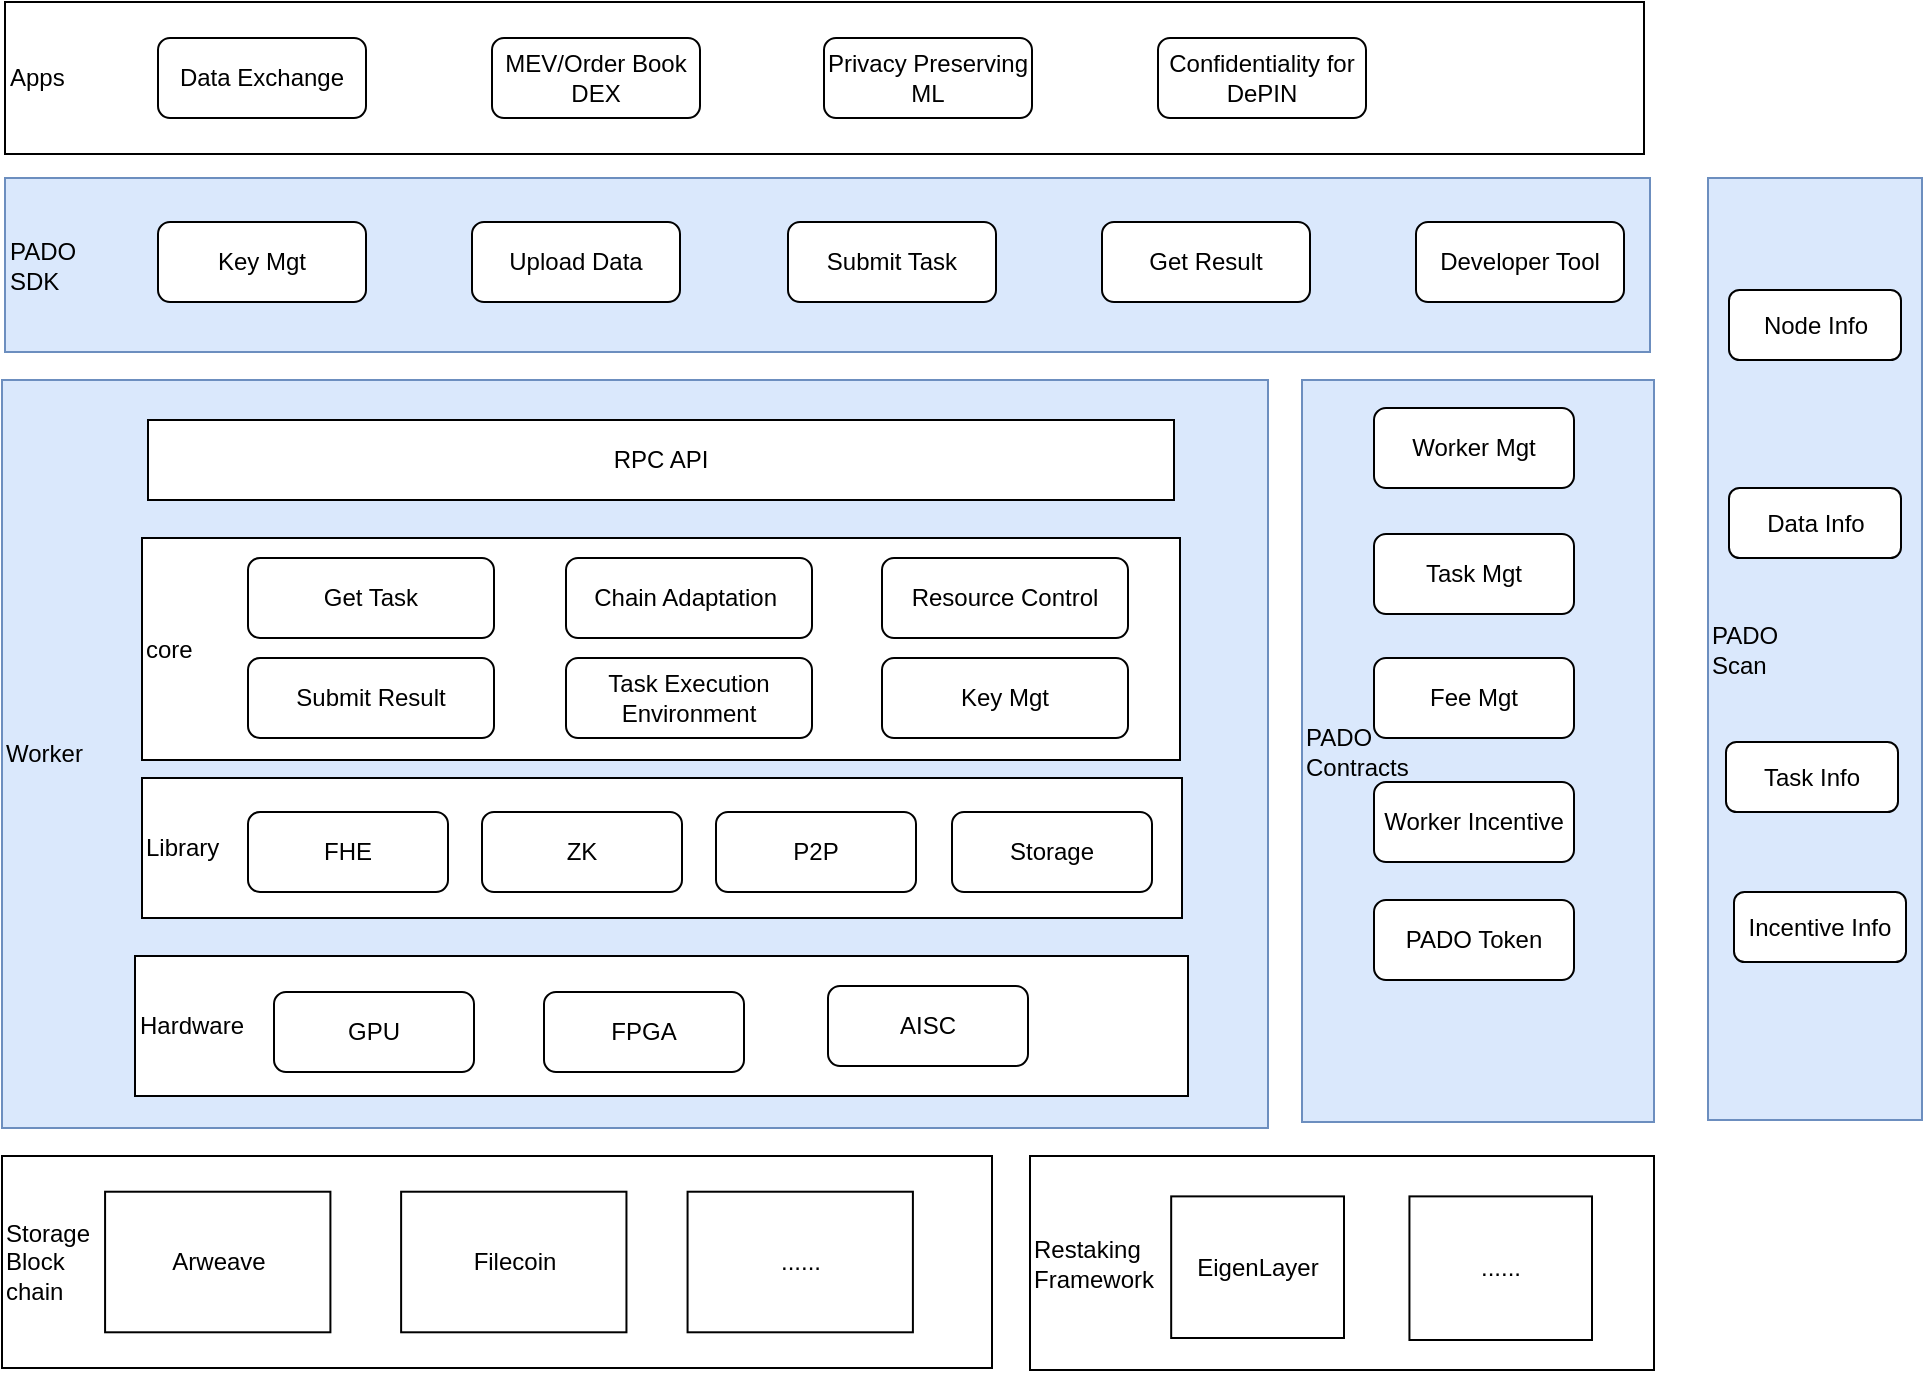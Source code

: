 <mxfile version="24.0.4" type="device" pages="6">
  <diagram name="第 1 页" id="-4aMPErC7N8ZvygQ49Cx">
    <mxGraphModel dx="954" dy="727" grid="0" gridSize="10" guides="1" tooltips="1" connect="1" arrows="1" fold="1" page="1" pageScale="1" pageWidth="827" pageHeight="1169" math="0" shadow="0">
      <root>
        <mxCell id="0" />
        <mxCell id="1" parent="0" />
        <mxCell id="QzRuw6ReyF2sy8QD4RSm-1" value="Worker" style="rounded=0;whiteSpace=wrap;html=1;align=left;fillColor=#dae8fc;strokeColor=#6c8ebf;" parent="1" vertex="1">
          <mxGeometry x="177" y="406" width="633" height="374" as="geometry" />
        </mxCell>
        <mxCell id="QzRuw6ReyF2sy8QD4RSm-2" value="PADO&amp;nbsp;&lt;div&gt;SDK&lt;/div&gt;" style="rounded=0;whiteSpace=wrap;html=1;align=left;fillColor=#dae8fc;strokeColor=#6c8ebf;" parent="1" vertex="1">
          <mxGeometry x="178.5" y="305" width="822.5" height="87" as="geometry" />
        </mxCell>
        <mxCell id="QzRuw6ReyF2sy8QD4RSm-4" value="Library" style="rounded=0;whiteSpace=wrap;html=1;align=left;" parent="1" vertex="1">
          <mxGeometry x="247" y="605" width="520" height="70" as="geometry" />
        </mxCell>
        <mxCell id="QzRuw6ReyF2sy8QD4RSm-5" value="Apps" style="rounded=0;whiteSpace=wrap;html=1;align=left;" parent="1" vertex="1">
          <mxGeometry x="178.5" y="217" width="819.5" height="76" as="geometry" />
        </mxCell>
        <mxCell id="QzRuw6ReyF2sy8QD4RSm-8" value="FHE" style="rounded=1;whiteSpace=wrap;html=1;" parent="1" vertex="1">
          <mxGeometry x="300" y="622" width="100" height="40" as="geometry" />
        </mxCell>
        <mxCell id="QzRuw6ReyF2sy8QD4RSm-9" value="ZK" style="rounded=1;whiteSpace=wrap;html=1;" parent="1" vertex="1">
          <mxGeometry x="417" y="622" width="100" height="40" as="geometry" />
        </mxCell>
        <mxCell id="QzRuw6ReyF2sy8QD4RSm-10" value="core" style="rounded=0;whiteSpace=wrap;html=1;align=left;" parent="1" vertex="1">
          <mxGeometry x="247" y="485" width="519" height="111" as="geometry" />
        </mxCell>
        <mxCell id="QzRuw6ReyF2sy8QD4RSm-11" value="Get Task" style="rounded=1;whiteSpace=wrap;html=1;" parent="1" vertex="1">
          <mxGeometry x="300" y="495" width="123" height="40" as="geometry" />
        </mxCell>
        <mxCell id="QzRuw6ReyF2sy8QD4RSm-12" value="Chain Adaptation&amp;nbsp;" style="rounded=1;whiteSpace=wrap;html=1;" parent="1" vertex="1">
          <mxGeometry x="459" y="495" width="123" height="40" as="geometry" />
        </mxCell>
        <mxCell id="QzRuw6ReyF2sy8QD4RSm-13" value="Resource Control" style="rounded=1;whiteSpace=wrap;html=1;" parent="1" vertex="1">
          <mxGeometry x="617" y="495" width="123" height="40" as="geometry" />
        </mxCell>
        <mxCell id="QzRuw6ReyF2sy8QD4RSm-14" value="Submit Result" style="rounded=1;whiteSpace=wrap;html=1;" parent="1" vertex="1">
          <mxGeometry x="300" y="545" width="123" height="40" as="geometry" />
        </mxCell>
        <mxCell id="QzRuw6ReyF2sy8QD4RSm-15" value="Task Execution Environment" style="rounded=1;whiteSpace=wrap;html=1;" parent="1" vertex="1">
          <mxGeometry x="459" y="545" width="123" height="40" as="geometry" />
        </mxCell>
        <mxCell id="QzRuw6ReyF2sy8QD4RSm-19" value="P2P" style="rounded=1;whiteSpace=wrap;html=1;" parent="1" vertex="1">
          <mxGeometry x="534" y="622" width="100" height="40" as="geometry" />
        </mxCell>
        <mxCell id="QzRuw6ReyF2sy8QD4RSm-22" value="RPC API" style="rounded=0;whiteSpace=wrap;html=1;align=center;" parent="1" vertex="1">
          <mxGeometry x="250" y="426" width="513" height="40" as="geometry" />
        </mxCell>
        <mxCell id="QzRuw6ReyF2sy8QD4RSm-23" value="Key Mgt" style="rounded=1;whiteSpace=wrap;html=1;" parent="1" vertex="1">
          <mxGeometry x="617" y="545" width="123" height="40" as="geometry" />
        </mxCell>
        <mxCell id="QzRuw6ReyF2sy8QD4RSm-24" value="Key Mgt" style="rounded=1;whiteSpace=wrap;html=1;" parent="1" vertex="1">
          <mxGeometry x="255" y="327" width="104" height="40" as="geometry" />
        </mxCell>
        <mxCell id="QzRuw6ReyF2sy8QD4RSm-25" value="Upload Data" style="rounded=1;whiteSpace=wrap;html=1;" parent="1" vertex="1">
          <mxGeometry x="412" y="327" width="104" height="40" as="geometry" />
        </mxCell>
        <mxCell id="QzRuw6ReyF2sy8QD4RSm-26" value="PADO&amp;nbsp;&lt;div&gt;Contracts&lt;/div&gt;" style="rounded=0;whiteSpace=wrap;html=1;align=left;fillColor=#dae8fc;strokeColor=#6c8ebf;" parent="1" vertex="1">
          <mxGeometry x="827" y="406" width="176" height="371" as="geometry" />
        </mxCell>
        <mxCell id="QzRuw6ReyF2sy8QD4RSm-27" value="Worker Mgt" style="rounded=1;whiteSpace=wrap;html=1;" parent="1" vertex="1">
          <mxGeometry x="863" y="420" width="100" height="40" as="geometry" />
        </mxCell>
        <mxCell id="QzRuw6ReyF2sy8QD4RSm-28" value="Submit Task" style="rounded=1;whiteSpace=wrap;html=1;" parent="1" vertex="1">
          <mxGeometry x="570" y="327" width="104" height="40" as="geometry" />
        </mxCell>
        <mxCell id="QzRuw6ReyF2sy8QD4RSm-29" value="PADO Token" style="rounded=1;whiteSpace=wrap;html=1;" parent="1" vertex="1">
          <mxGeometry x="863" y="666" width="100" height="40" as="geometry" />
        </mxCell>
        <mxCell id="XuzBIOFZBx4Q-mBygeml-1" value="Hardware" style="rounded=0;whiteSpace=wrap;html=1;align=left;" parent="1" vertex="1">
          <mxGeometry x="243.5" y="694" width="526.5" height="70" as="geometry" />
        </mxCell>
        <mxCell id="XuzBIOFZBx4Q-mBygeml-2" value="GPU" style="rounded=1;whiteSpace=wrap;html=1;" parent="1" vertex="1">
          <mxGeometry x="313" y="712" width="100" height="40" as="geometry" />
        </mxCell>
        <mxCell id="XuzBIOFZBx4Q-mBygeml-3" value="FPGA" style="rounded=1;whiteSpace=wrap;html=1;" parent="1" vertex="1">
          <mxGeometry x="448" y="712" width="100" height="40" as="geometry" />
        </mxCell>
        <mxCell id="XuzBIOFZBx4Q-mBygeml-4" value="AISC" style="rounded=1;whiteSpace=wrap;html=1;" parent="1" vertex="1">
          <mxGeometry x="590" y="709" width="100" height="40" as="geometry" />
        </mxCell>
        <mxCell id="XuzBIOFZBx4Q-mBygeml-5" value="Storage" style="rounded=1;whiteSpace=wrap;html=1;" parent="1" vertex="1">
          <mxGeometry x="652" y="622" width="100" height="40" as="geometry" />
        </mxCell>
        <mxCell id="XuzBIOFZBx4Q-mBygeml-11" value="Task Mgt" style="rounded=1;whiteSpace=wrap;html=1;" parent="1" vertex="1">
          <mxGeometry x="863" y="483" width="100" height="40" as="geometry" />
        </mxCell>
        <mxCell id="XuzBIOFZBx4Q-mBygeml-12" value="Fee Mgt" style="rounded=1;whiteSpace=wrap;html=1;" parent="1" vertex="1">
          <mxGeometry x="863" y="545" width="100" height="40" as="geometry" />
        </mxCell>
        <mxCell id="XuzBIOFZBx4Q-mBygeml-13" value="Worker Incentive" style="rounded=1;whiteSpace=wrap;html=1;" parent="1" vertex="1">
          <mxGeometry x="863" y="607" width="100" height="40" as="geometry" />
        </mxCell>
        <mxCell id="XuzBIOFZBx4Q-mBygeml-19" value="Get Result" style="rounded=1;whiteSpace=wrap;html=1;" parent="1" vertex="1">
          <mxGeometry x="727" y="327" width="104" height="40" as="geometry" />
        </mxCell>
        <mxCell id="XuzBIOFZBx4Q-mBygeml-20" value="Data Exchange" style="rounded=1;whiteSpace=wrap;html=1;" parent="1" vertex="1">
          <mxGeometry x="255" y="235" width="104" height="40" as="geometry" />
        </mxCell>
        <mxCell id="XuzBIOFZBx4Q-mBygeml-21" value="MEV/Order Book DEX" style="rounded=1;whiteSpace=wrap;html=1;" parent="1" vertex="1">
          <mxGeometry x="422" y="235" width="104" height="40" as="geometry" />
        </mxCell>
        <mxCell id="XuzBIOFZBx4Q-mBygeml-22" value="Privacy Preserving ML" style="rounded=1;whiteSpace=wrap;html=1;" parent="1" vertex="1">
          <mxGeometry x="588" y="235" width="104" height="40" as="geometry" />
        </mxCell>
        <mxCell id="XuzBIOFZBx4Q-mBygeml-23" value="Confidentiality for DePIN" style="rounded=1;whiteSpace=wrap;html=1;" parent="1" vertex="1">
          <mxGeometry x="755" y="235" width="104" height="40" as="geometry" />
        </mxCell>
        <mxCell id="XuzBIOFZBx4Q-mBygeml-24" value="Developer Tool" style="rounded=1;whiteSpace=wrap;html=1;" parent="1" vertex="1">
          <mxGeometry x="884" y="327" width="104" height="40" as="geometry" />
        </mxCell>
        <mxCell id="aishZJgOiR8-F9n_NxFS-3" value="PADO&lt;div&gt;Scan&lt;/div&gt;" style="rounded=0;whiteSpace=wrap;html=1;fillColor=#dae8fc;strokeColor=#6c8ebf;align=left;" parent="1" vertex="1">
          <mxGeometry x="1030" y="305" width="107" height="471" as="geometry" />
        </mxCell>
        <mxCell id="aishZJgOiR8-F9n_NxFS-4" value="Node Info" style="rounded=1;whiteSpace=wrap;html=1;" parent="1" vertex="1">
          <mxGeometry x="1040.5" y="361" width="86" height="35" as="geometry" />
        </mxCell>
        <mxCell id="aishZJgOiR8-F9n_NxFS-5" value="Data Info" style="rounded=1;whiteSpace=wrap;html=1;" parent="1" vertex="1">
          <mxGeometry x="1040.5" y="460" width="86" height="35" as="geometry" />
        </mxCell>
        <mxCell id="aishZJgOiR8-F9n_NxFS-6" value="Task Info" style="rounded=1;whiteSpace=wrap;html=1;" parent="1" vertex="1">
          <mxGeometry x="1039" y="587" width="86" height="35" as="geometry" />
        </mxCell>
        <mxCell id="o4s9kpA3v8QZ0yGFmZJX-1" value="" style="group" vertex="1" connectable="0" parent="1">
          <mxGeometry x="177" y="794" width="495" height="106" as="geometry" />
        </mxCell>
        <mxCell id="XuzBIOFZBx4Q-mBygeml-16" value="Storage&lt;div&gt;Block&lt;/div&gt;&lt;div&gt;chain&lt;/div&gt;" style="rounded=0;whiteSpace=wrap;html=1;align=left;" parent="o4s9kpA3v8QZ0yGFmZJX-1" vertex="1">
          <mxGeometry width="495" height="106" as="geometry" />
        </mxCell>
        <mxCell id="QzRuw6ReyF2sy8QD4RSm-6" value="Arweave" style="rounded=0;whiteSpace=wrap;html=1;" parent="o4s9kpA3v8QZ0yGFmZJX-1" vertex="1">
          <mxGeometry x="51.538" y="17.859" width="112.663" height="70.283" as="geometry" />
        </mxCell>
        <mxCell id="aishZJgOiR8-F9n_NxFS-1" value="Filecoin" style="rounded=0;whiteSpace=wrap;html=1;" parent="o4s9kpA3v8QZ0yGFmZJX-1" vertex="1">
          <mxGeometry x="199.558" y="17.859" width="112.663" height="70.283" as="geometry" />
        </mxCell>
        <mxCell id="aishZJgOiR8-F9n_NxFS-2" value="......" style="rounded=0;whiteSpace=wrap;html=1;" parent="o4s9kpA3v8QZ0yGFmZJX-1" vertex="1">
          <mxGeometry x="342.785" y="17.859" width="112.663" height="70.283" as="geometry" />
        </mxCell>
        <mxCell id="o4s9kpA3v8QZ0yGFmZJX-2" value="" style="group" vertex="1" connectable="0" parent="1">
          <mxGeometry x="691" y="794" width="312" height="107" as="geometry" />
        </mxCell>
        <mxCell id="o4s9kpA3v8QZ0yGFmZJX-3" value="Restaking&lt;div&gt;Framework&lt;/div&gt;" style="rounded=0;whiteSpace=wrap;html=1;align=left;" vertex="1" parent="o4s9kpA3v8QZ0yGFmZJX-2">
          <mxGeometry width="312" height="107.0" as="geometry" />
        </mxCell>
        <mxCell id="o4s9kpA3v8QZ0yGFmZJX-4" value="EigenLayer" style="rounded=0;whiteSpace=wrap;html=1;" vertex="1" parent="o4s9kpA3v8QZ0yGFmZJX-2">
          <mxGeometry x="70.59" y="20.19" width="86.41" height="70.81" as="geometry" />
        </mxCell>
        <mxCell id="o4s9kpA3v8QZ0yGFmZJX-5" value="......" style="rounded=0;whiteSpace=wrap;html=1;" vertex="1" parent="o4s9kpA3v8QZ0yGFmZJX-2">
          <mxGeometry x="189.72" y="20.19" width="91.28" height="71.81" as="geometry" />
        </mxCell>
        <mxCell id="o4s9kpA3v8QZ0yGFmZJX-7" value="Incentive Info" style="rounded=1;whiteSpace=wrap;html=1;" vertex="1" parent="1">
          <mxGeometry x="1043" y="662" width="86" height="35" as="geometry" />
        </mxCell>
      </root>
    </mxGraphModel>
  </diagram>
  <diagram id="tJuS19yz6y2HFUxBqTIf" name="第 2 页">
    <mxGraphModel dx="954" dy="727" grid="1" gridSize="10" guides="1" tooltips="1" connect="1" arrows="1" fold="1" page="1" pageScale="1" pageWidth="827" pageHeight="1169" math="0" shadow="0">
      <root>
        <mxCell id="0" />
        <mxCell id="1" parent="0" />
        <mxCell id="FlkSB3utFS3LM57K9h4x-3" value="&lt;span style=&quot;box-sizing: border-box; --tw-border-spacing-x: 0; --tw-border-spacing-y: 0; --tw-translate-x: 0; --tw-translate-y: 0; --tw-rotate: 0; --tw-skew-x: 0; --tw-skew-y: 0; --tw-scale-x: 1; --tw-scale-y: 1; --tw-pan-x: ; --tw-pan-y: ; --tw-pinch-zoom: ; --tw-scroll-snap-strictness: proximity; --tw-ordinal: ; --tw-slashed-zero: ; --tw-numeric-figure: ; --tw-numeric-spacing: ; --tw-numeric-fraction: ; --tw-ring-inset: ; --tw-ring-offset-width: 0px; --tw-ring-offset-color: #fff; --tw-ring-color: rgb(59 130 246 / 0.5); --tw-ring-offset-shadow: 0 0 #0000; --tw-ring-shadow: 0 0 #0000; --tw-shadow: 0 0 #0000; --tw-shadow-colored: 0 0 #0000; --tw-blur: ; --tw-brightness: ; --tw-contrast: ; --tw-grayscale: ; --tw-hue-rotate: ; --tw-invert: ; --tw-saturate: ; --tw-sepia: ; --tw-drop-shadow: ; --tw-backdrop-blur: ; --tw-backdrop-brightness: ; --tw-backdrop-contrast: ; --tw-backdrop-grayscale: ; --tw-backdrop-hue-rotate: ; --tw-backdrop-invert: ; --tw-backdrop-opacity: ; --tw-backdrop-saturate: ; --tw-backdrop-sepia: ; caret-color: rgb(51, 51, 51); color: rgb(51, 51, 51); font-family: &amp;quot;Open Sans&amp;quot;, &amp;quot;Clear Sans&amp;quot;, &amp;quot;Helvetica Neue&amp;quot;, Helvetica, Arial, &amp;quot;Segoe UI Emoji&amp;quot;, sans-serif; font-size: 16px; orphans: 4; text-align: left; white-space-collapse: preserve; text-size-adjust: auto;&quot;&gt;PADO SDK&lt;/span&gt;" style="rounded=1;whiteSpace=wrap;html=1;fillColor=#dae8fc;strokeColor=#6c8ebf;" parent="1" vertex="1">
          <mxGeometry x="190" y="30" width="110" height="50" as="geometry" />
        </mxCell>
        <mxCell id="FlkSB3utFS3LM57K9h4x-4" value="" style="endArrow=none;dashed=1;html=1;rounded=0;entryX=0.5;entryY=1;entryDx=0;entryDy=0;fillColor=#dae8fc;strokeColor=#6c8ebf;" parent="1" target="FlkSB3utFS3LM57K9h4x-3" edge="1">
          <mxGeometry width="50" height="50" relative="1" as="geometry">
            <mxPoint x="245" y="680" as="sourcePoint" />
            <mxPoint x="250" y="110" as="targetPoint" />
          </mxGeometry>
        </mxCell>
        <mxCell id="FlkSB3utFS3LM57K9h4x-5" value="&lt;div style=&quot;orphans: 4; text-align: left;&quot;&gt;&lt;span style=&quot;background-color: initial; font-size: 16px; caret-color: rgb(51, 51, 51); white-space-collapse: preserve;&quot;&gt;&lt;font face=&quot;Open Sans, Clear Sans, Helvetica Neue, Helvetica, Arial, Segoe UI Emoji, sans-serif&quot; color=&quot;#333333&quot;&gt;PADO&lt;/font&gt;&lt;/span&gt;&lt;/div&gt;&lt;div style=&quot;orphans: 4; text-align: left;&quot;&gt;&lt;span style=&quot;background-color: initial; font-size: 16px; caret-color: rgb(51, 51, 51); white-space-collapse: preserve;&quot;&gt;&lt;font face=&quot;Open Sans, Clear Sans, Helvetica Neue, Helvetica, Arial, Segoe UI Emoji, sans-serif&quot; color=&quot;#333333&quot;&gt;Contracts&lt;/font&gt;&lt;/span&gt;&lt;/div&gt;" style="rounded=1;whiteSpace=wrap;html=1;fillColor=#dae8fc;strokeColor=#6c8ebf;" parent="1" vertex="1">
          <mxGeometry x="410" y="30" width="110" height="50" as="geometry" />
        </mxCell>
        <mxCell id="FlkSB3utFS3LM57K9h4x-6" value="" style="endArrow=none;dashed=1;html=1;rounded=0;entryX=0.5;entryY=1;entryDx=0;entryDy=0;fillColor=#dae8fc;strokeColor=#6c8ebf;" parent="1" target="FlkSB3utFS3LM57K9h4x-5" edge="1">
          <mxGeometry width="50" height="50" relative="1" as="geometry">
            <mxPoint x="465" y="680" as="sourcePoint" />
            <mxPoint x="470" y="110" as="targetPoint" />
          </mxGeometry>
        </mxCell>
        <mxCell id="FlkSB3utFS3LM57K9h4x-7" value="&lt;div style=&quot;orphans: 4; text-align: left;&quot;&gt;&lt;font face=&quot;Open Sans, Clear Sans, Helvetica Neue, Helvetica, Arial, Segoe UI Emoji, sans-serif&quot; color=&quot;#333333&quot;&gt;&lt;span style=&quot;font-size: 16px; caret-color: rgb(51, 51, 51); white-space-collapse: preserve;&quot;&gt;Worker&lt;/span&gt;&lt;/font&gt;&lt;/div&gt;" style="rounded=1;whiteSpace=wrap;html=1;fillColor=#dae8fc;strokeColor=#6c8ebf;" parent="1" vertex="1">
          <mxGeometry x="630" y="30" width="110" height="50" as="geometry" />
        </mxCell>
        <mxCell id="FlkSB3utFS3LM57K9h4x-8" value="" style="endArrow=none;dashed=1;html=1;rounded=0;entryX=0.5;entryY=1;entryDx=0;entryDy=0;fillColor=#dae8fc;strokeColor=#6c8ebf;" parent="1" target="FlkSB3utFS3LM57K9h4x-7" edge="1">
          <mxGeometry width="50" height="50" relative="1" as="geometry">
            <mxPoint x="685" y="680" as="sourcePoint" />
            <mxPoint x="690" y="110" as="targetPoint" />
          </mxGeometry>
        </mxCell>
        <mxCell id="FlkSB3utFS3LM57K9h4x-9" value="&lt;span style=&quot;box-sizing: border-box; --tw-border-spacing-x: 0; --tw-border-spacing-y: 0; --tw-translate-x: 0; --tw-translate-y: 0; --tw-rotate: 0; --tw-skew-x: 0; --tw-skew-y: 0; --tw-scale-x: 1; --tw-scale-y: 1; --tw-pan-x: ; --tw-pan-y: ; --tw-pinch-zoom: ; --tw-scroll-snap-strictness: proximity; --tw-ordinal: ; --tw-slashed-zero: ; --tw-numeric-figure: ; --tw-numeric-spacing: ; --tw-numeric-fraction: ; --tw-ring-inset: ; --tw-ring-offset-width: 0px; --tw-ring-offset-color: #fff; --tw-ring-color: rgb(59 130 246 / 0.5); --tw-ring-offset-shadow: 0 0 #0000; --tw-ring-shadow: 0 0 #0000; --tw-shadow: 0 0 #0000; --tw-shadow-colored: 0 0 #0000; --tw-blur: ; --tw-brightness: ; --tw-contrast: ; --tw-grayscale: ; --tw-hue-rotate: ; --tw-invert: ; --tw-saturate: ; --tw-sepia: ; --tw-drop-shadow: ; --tw-backdrop-blur: ; --tw-backdrop-brightness: ; --tw-backdrop-contrast: ; --tw-backdrop-grayscale: ; --tw-backdrop-hue-rotate: ; --tw-backdrop-invert: ; --tw-backdrop-opacity: ; --tw-backdrop-saturate: ; --tw-backdrop-sepia: ; caret-color: rgb(51, 51, 51); color: rgb(51, 51, 51); font-family: &amp;quot;Open Sans&amp;quot;, &amp;quot;Clear Sans&amp;quot;, &amp;quot;Helvetica Neue&amp;quot;, Helvetica, Arial, &amp;quot;Segoe UI Emoji&amp;quot;, sans-serif; orphans: 4; text-align: left; white-space: pre-wrap; text-size-adjust: auto;&quot;&gt;&lt;font style=&quot;font-size: 13px;&quot;&gt;Data Provider&lt;/font&gt;&lt;/span&gt;" style="shape=umlActor;verticalLabelPosition=bottom;verticalAlign=top;html=1;outlineConnect=0;" parent="1" vertex="1">
          <mxGeometry x="40" y="109" width="30" height="60" as="geometry" />
        </mxCell>
        <mxCell id="FlkSB3utFS3LM57K9h4x-12" value="" style="endArrow=classic;html=1;rounded=0;" parent="1" edge="1">
          <mxGeometry width="50" height="50" relative="1" as="geometry">
            <mxPoint x="80" y="149" as="sourcePoint" />
            <mxPoint x="240" y="149" as="targetPoint" />
          </mxGeometry>
        </mxCell>
        <mxCell id="FlkSB3utFS3LM57K9h4x-13" value="2. Upload data" style="edgeLabel;html=1;align=center;verticalAlign=middle;resizable=0;points=[];" parent="FlkSB3utFS3LM57K9h4x-12" vertex="1" connectable="0">
          <mxGeometry x="-0.662" y="1" relative="1" as="geometry">
            <mxPoint x="37" as="offset" />
          </mxGeometry>
        </mxCell>
        <mxCell id="P9Uad6lCMW3POyhcQmVa-1" value="" style="endArrow=classic;html=1;rounded=0;" parent="1" edge="1">
          <mxGeometry width="50" height="50" relative="1" as="geometry">
            <mxPoint x="250" y="176" as="sourcePoint" />
            <mxPoint x="460" y="176" as="targetPoint" />
          </mxGeometry>
        </mxCell>
        <mxCell id="P9Uad6lCMW3POyhcQmVa-2" value="3. Get public keys" style="edgeLabel;html=1;align=center;verticalAlign=middle;resizable=0;points=[];" parent="P9Uad6lCMW3POyhcQmVa-1" vertex="1" connectable="0">
          <mxGeometry x="-0.543" y="1" relative="1" as="geometry">
            <mxPoint x="42" as="offset" />
          </mxGeometry>
        </mxCell>
        <mxCell id="P9Uad6lCMW3POyhcQmVa-4" value="4.&amp;nbsp;Worker selection" style="text;html=1;align=center;verticalAlign=middle;whiteSpace=wrap;rounded=0;" parent="1" vertex="1">
          <mxGeometry x="470" y="206" width="60" height="30" as="geometry" />
        </mxCell>
        <mxCell id="P9Uad6lCMW3POyhcQmVa-8" value="" style="endArrow=classic;html=1;rounded=0;" parent="1" edge="1">
          <mxGeometry width="50" height="50" relative="1" as="geometry">
            <mxPoint x="460" y="270" as="sourcePoint" />
            <mxPoint x="250" y="270" as="targetPoint" />
          </mxGeometry>
        </mxCell>
        <mxCell id="P9Uad6lCMW3POyhcQmVa-9" value="5. Return public keys" style="edgeLabel;html=1;align=center;verticalAlign=middle;resizable=0;points=[];" parent="P9Uad6lCMW3POyhcQmVa-8" vertex="1" connectable="0">
          <mxGeometry x="0.476" y="1" relative="1" as="geometry">
            <mxPoint x="35" as="offset" />
          </mxGeometry>
        </mxCell>
        <mxCell id="P9Uad6lCMW3POyhcQmVa-10" value="&lt;div style=&quot;orphans: 4;&quot;&gt;&lt;font face=&quot;Open Sans, Clear Sans, Helvetica Neue, Helvetica, Arial, Segoe UI Emoji, sans-serif&quot; color=&quot;#333333&quot;&gt;&lt;span style=&quot;font-size: 16px; caret-color: rgb(51, 51, 51); white-space-collapse: preserve;&quot;&gt;Storage Blockchain&lt;/span&gt;&lt;/font&gt;&lt;/div&gt;" style="rounded=1;whiteSpace=wrap;html=1;align=center;" parent="1" vertex="1">
          <mxGeometry x="840" y="30" width="110" height="50" as="geometry" />
        </mxCell>
        <mxCell id="P9Uad6lCMW3POyhcQmVa-11" value="" style="endArrow=none;dashed=1;html=1;rounded=0;entryX=0.5;entryY=1;entryDx=0;entryDy=0;" parent="1" target="P9Uad6lCMW3POyhcQmVa-10" edge="1">
          <mxGeometry width="50" height="50" relative="1" as="geometry">
            <mxPoint x="895" y="680" as="sourcePoint" />
            <mxPoint x="900" y="110" as="targetPoint" />
          </mxGeometry>
        </mxCell>
        <mxCell id="P9Uad6lCMW3POyhcQmVa-12" value="" style="endArrow=classic;html=1;rounded=0;" parent="1" edge="1">
          <mxGeometry width="50" height="50" relative="1" as="geometry">
            <mxPoint x="250" y="330" as="sourcePoint" />
            <mxPoint x="890" y="330" as="targetPoint" />
          </mxGeometry>
        </mxCell>
        <mxCell id="P9Uad6lCMW3POyhcQmVa-13" value="6. Encrypt data and upload" style="edgeLabel;html=1;align=center;verticalAlign=middle;resizable=0;points=[];" parent="P9Uad6lCMW3POyhcQmVa-12" vertex="1" connectable="0">
          <mxGeometry x="-0.894" y="3" relative="1" as="geometry">
            <mxPoint x="66" as="offset" />
          </mxGeometry>
        </mxCell>
        <mxCell id="P9Uad6lCMW3POyhcQmVa-14" value="&lt;span style=&quot;box-sizing: border-box; --tw-border-spacing-x: 0; --tw-border-spacing-y: 0; --tw-translate-x: 0; --tw-translate-y: 0; --tw-rotate: 0; --tw-skew-x: 0; --tw-skew-y: 0; --tw-scale-x: 1; --tw-scale-y: 1; --tw-pan-x: ; --tw-pan-y: ; --tw-pinch-zoom: ; --tw-scroll-snap-strictness: proximity; --tw-ordinal: ; --tw-slashed-zero: ; --tw-numeric-figure: ; --tw-numeric-spacing: ; --tw-numeric-fraction: ; --tw-ring-inset: ; --tw-ring-offset-width: 0px; --tw-ring-offset-color: #fff; --tw-ring-color: rgb(59 130 246 / 0.5); --tw-ring-offset-shadow: 0 0 #0000; --tw-ring-shadow: 0 0 #0000; --tw-shadow: 0 0 #0000; --tw-shadow-colored: 0 0 #0000; --tw-blur: ; --tw-brightness: ; --tw-contrast: ; --tw-grayscale: ; --tw-hue-rotate: ; --tw-invert: ; --tw-saturate: ; --tw-sepia: ; --tw-drop-shadow: ; --tw-backdrop-blur: ; --tw-backdrop-brightness: ; --tw-backdrop-contrast: ; --tw-backdrop-grayscale: ; --tw-backdrop-hue-rotate: ; --tw-backdrop-invert: ; --tw-backdrop-opacity: ; --tw-backdrop-saturate: ; --tw-backdrop-sepia: ; caret-color: rgb(51, 51, 51); color: rgb(51, 51, 51); font-family: &amp;quot;Open Sans&amp;quot;, &amp;quot;Clear Sans&amp;quot;, &amp;quot;Helvetica Neue&amp;quot;, Helvetica, Arial, &amp;quot;Segoe UI Emoji&amp;quot;, sans-serif; orphans: 4; text-align: left; white-space: pre-wrap; text-size-adjust: auto;&quot;&gt;&lt;font style=&quot;font-size: 13px;&quot;&gt;Network &lt;/font&gt;&lt;/span&gt;&lt;div&gt;&lt;span style=&quot;box-sizing: border-box; --tw-border-spacing-x: 0; --tw-border-spacing-y: 0; --tw-translate-x: 0; --tw-translate-y: 0; --tw-rotate: 0; --tw-skew-x: 0; --tw-skew-y: 0; --tw-scale-x: 1; --tw-scale-y: 1; --tw-pan-x: ; --tw-pan-y: ; --tw-pinch-zoom: ; --tw-scroll-snap-strictness: proximity; --tw-ordinal: ; --tw-slashed-zero: ; --tw-numeric-figure: ; --tw-numeric-spacing: ; --tw-numeric-fraction: ; --tw-ring-inset: ; --tw-ring-offset-width: 0px; --tw-ring-offset-color: #fff; --tw-ring-color: rgb(59 130 246 / 0.5); --tw-ring-offset-shadow: 0 0 #0000; --tw-ring-shadow: 0 0 #0000; --tw-shadow: 0 0 #0000; --tw-shadow-colored: 0 0 #0000; --tw-blur: ; --tw-brightness: ; --tw-contrast: ; --tw-grayscale: ; --tw-hue-rotate: ; --tw-invert: ; --tw-saturate: ; --tw-sepia: ; --tw-drop-shadow: ; --tw-backdrop-blur: ; --tw-backdrop-brightness: ; --tw-backdrop-contrast: ; --tw-backdrop-grayscale: ; --tw-backdrop-hue-rotate: ; --tw-backdrop-invert: ; --tw-backdrop-opacity: ; --tw-backdrop-saturate: ; --tw-backdrop-sepia: ; caret-color: rgb(51, 51, 51); color: rgb(51, 51, 51); font-family: &amp;quot;Open Sans&amp;quot;, &amp;quot;Clear Sans&amp;quot;, &amp;quot;Helvetica Neue&amp;quot;, Helvetica, Arial, &amp;quot;Segoe UI Emoji&amp;quot;, sans-serif; orphans: 4; text-align: left; white-space: pre-wrap; text-size-adjust: auto;&quot;&gt;&lt;font style=&quot;font-size: 13px;&quot;&gt;Consumer&lt;/font&gt;&lt;/span&gt;&lt;/div&gt;" style="shape=umlActor;verticalLabelPosition=bottom;verticalAlign=top;html=1;outlineConnect=0;" parent="1" vertex="1">
          <mxGeometry x="40" y="362" width="30" height="60" as="geometry" />
        </mxCell>
        <mxCell id="Cv5CFSGD8MYYcA3oNhDb-1" value="" style="endArrow=classic;html=1;rounded=0;" parent="1" edge="1">
          <mxGeometry width="50" height="50" relative="1" as="geometry">
            <mxPoint x="680" y="109" as="sourcePoint" />
            <mxPoint x="470" y="109" as="targetPoint" />
          </mxGeometry>
        </mxCell>
        <mxCell id="Cv5CFSGD8MYYcA3oNhDb-2" value="1. Register Worker Info" style="edgeLabel;html=1;align=center;verticalAlign=middle;resizable=0;points=[];" parent="Cv5CFSGD8MYYcA3oNhDb-1" vertex="1" connectable="0">
          <mxGeometry x="0.495" y="-1" relative="1" as="geometry">
            <mxPoint x="47" y="1" as="offset" />
          </mxGeometry>
        </mxCell>
        <mxCell id="Cv5CFSGD8MYYcA3oNhDb-3" value="" style="endArrow=classic;html=1;rounded=0;" parent="1" edge="1">
          <mxGeometry width="50" height="50" relative="1" as="geometry">
            <mxPoint x="80" y="392" as="sourcePoint" />
            <mxPoint x="240" y="392" as="targetPoint" />
          </mxGeometry>
        </mxCell>
        <mxCell id="Cv5CFSGD8MYYcA3oNhDb-4" value="7. Submit Task and pay fee" style="edgeLabel;html=1;align=center;verticalAlign=middle;resizable=0;points=[];" parent="Cv5CFSGD8MYYcA3oNhDb-3" vertex="1" connectable="0">
          <mxGeometry x="-0.675" y="3" relative="1" as="geometry">
            <mxPoint x="44" y="3" as="offset" />
          </mxGeometry>
        </mxCell>
        <mxCell id="Cv5CFSGD8MYYcA3oNhDb-5" value="" style="endArrow=classic;html=1;rounded=0;" parent="1" edge="1">
          <mxGeometry width="50" height="50" relative="1" as="geometry">
            <mxPoint x="250" y="391.5" as="sourcePoint" />
            <mxPoint x="460" y="392" as="targetPoint" />
          </mxGeometry>
        </mxCell>
        <mxCell id="Cv5CFSGD8MYYcA3oNhDb-6" value="8. Submit Task and pay fee" style="edgeLabel;html=1;align=center;verticalAlign=middle;resizable=0;points=[];" parent="Cv5CFSGD8MYYcA3oNhDb-5" vertex="1" connectable="0">
          <mxGeometry x="-0.675" y="3" relative="1" as="geometry">
            <mxPoint x="66" y="3" as="offset" />
          </mxGeometry>
        </mxCell>
        <mxCell id="Cv5CFSGD8MYYcA3oNhDb-7" value="" style="endArrow=classic;html=1;rounded=0;" parent="1" edge="1">
          <mxGeometry width="50" height="50" relative="1" as="geometry">
            <mxPoint x="680" y="432" as="sourcePoint" />
            <mxPoint x="470" y="432" as="targetPoint" />
          </mxGeometry>
        </mxCell>
        <mxCell id="Cv5CFSGD8MYYcA3oNhDb-8" value="9. Get task" style="edgeLabel;html=1;align=center;verticalAlign=middle;resizable=0;points=[];" parent="Cv5CFSGD8MYYcA3oNhDb-7" vertex="1" connectable="0">
          <mxGeometry x="0.514" relative="1" as="geometry">
            <mxPoint x="29" as="offset" />
          </mxGeometry>
        </mxCell>
        <mxCell id="Cv5CFSGD8MYYcA3oNhDb-9" value="" style="endArrow=classic;html=1;rounded=0;" parent="1" edge="1">
          <mxGeometry width="50" height="50" relative="1" as="geometry">
            <mxPoint x="690" y="472" as="sourcePoint" />
            <mxPoint x="890" y="472" as="targetPoint" />
          </mxGeometry>
        </mxCell>
        <mxCell id="Cv5CFSGD8MYYcA3oNhDb-11" value="10.&amp;nbsp;Get encrypted data" style="edgeLabel;html=1;align=center;verticalAlign=middle;resizable=0;points=[];" parent="Cv5CFSGD8MYYcA3oNhDb-9" vertex="1" connectable="0">
          <mxGeometry x="-0.44" relative="1" as="geometry">
            <mxPoint x="34" as="offset" />
          </mxGeometry>
        </mxCell>
        <mxCell id="Cv5CFSGD8MYYcA3oNhDb-12" value="&lt;font style=&quot;font-size: 11px;&quot;&gt;11. zkFHE computing&lt;/font&gt;" style="text;html=1;align=center;verticalAlign=middle;whiteSpace=wrap;rounded=0;" parent="1" vertex="1">
          <mxGeometry x="690" y="510" width="60" height="30" as="geometry" />
        </mxCell>
        <mxCell id="Cv5CFSGD8MYYcA3oNhDb-13" value="" style="endArrow=classic;html=1;rounded=0;" parent="1" edge="1">
          <mxGeometry width="50" height="50" relative="1" as="geometry">
            <mxPoint x="680" y="568" as="sourcePoint" />
            <mxPoint x="470" y="568" as="targetPoint" />
          </mxGeometry>
        </mxCell>
        <mxCell id="Cv5CFSGD8MYYcA3oNhDb-14" value="12. Return encrypted result&amp;nbsp;&lt;div&gt;and zk proof&lt;/div&gt;" style="edgeLabel;html=1;align=center;verticalAlign=middle;resizable=0;points=[];" parent="Cv5CFSGD8MYYcA3oNhDb-13" vertex="1" connectable="0">
          <mxGeometry x="0.438" y="-1" relative="1" as="geometry">
            <mxPoint x="41" as="offset" />
          </mxGeometry>
        </mxCell>
        <mxCell id="Cv5CFSGD8MYYcA3oNhDb-17" value="" style="endArrow=classic;html=1;rounded=0;" parent="1" edge="1">
          <mxGeometry width="50" height="50" relative="1" as="geometry">
            <mxPoint x="460" y="662" as="sourcePoint" />
            <mxPoint x="250" y="662" as="targetPoint" />
          </mxGeometry>
        </mxCell>
        <mxCell id="Cv5CFSGD8MYYcA3oNhDb-18" value="14. Return encrypted result" style="edgeLabel;html=1;align=center;verticalAlign=middle;resizable=0;points=[];" parent="Cv5CFSGD8MYYcA3oNhDb-17" vertex="1" connectable="0">
          <mxGeometry x="0.495" y="-1" relative="1" as="geometry">
            <mxPoint x="47" as="offset" />
          </mxGeometry>
        </mxCell>
        <mxCell id="Cv5CFSGD8MYYcA3oNhDb-19" value="" style="endArrow=classic;html=1;rounded=0;" parent="1" edge="1">
          <mxGeometry width="50" height="50" relative="1" as="geometry">
            <mxPoint x="240" y="660" as="sourcePoint" />
            <mxPoint x="70" y="462" as="targetPoint" />
          </mxGeometry>
        </mxCell>
        <mxCell id="Cv5CFSGD8MYYcA3oNhDb-20" value="15. decrypt and return plain result" style="edgeLabel;html=1;align=center;verticalAlign=middle;resizable=0;points=[];" parent="Cv5CFSGD8MYYcA3oNhDb-19" vertex="1" connectable="0">
          <mxGeometry x="0.574" y="2" relative="1" as="geometry">
            <mxPoint x="27" y="20" as="offset" />
          </mxGeometry>
        </mxCell>
        <mxCell id="Q6PIMr0_YWEQH0lq-L3a-1" value="13. Verify proof and&amp;nbsp;fee settlement" style="text;html=1;align=left;verticalAlign=middle;whiteSpace=wrap;rounded=0;fontSize=11;" vertex="1" parent="1">
          <mxGeometry x="470" y="600" width="101" height="30" as="geometry" />
        </mxCell>
      </root>
    </mxGraphModel>
  </diagram>
  <diagram id="N1afL0UuhTNW_UbQJOtg" name="第 3 页">
    <mxGraphModel dx="954" dy="727" grid="1" gridSize="10" guides="1" tooltips="1" connect="1" arrows="1" fold="1" page="1" pageScale="1" pageWidth="827" pageHeight="1169" math="0" shadow="0">
      <root>
        <mxCell id="0" />
        <mxCell id="1" parent="0" />
        <mxCell id="XLyrFhdN-DAKRs86AVOz-1" value="&lt;span style=&quot;box-sizing: border-box; --tw-border-spacing-x: 0; --tw-border-spacing-y: 0; --tw-translate-x: 0; --tw-translate-y: 0; --tw-rotate: 0; --tw-skew-x: 0; --tw-skew-y: 0; --tw-scale-x: 1; --tw-scale-y: 1; --tw-pan-x: ; --tw-pan-y: ; --tw-pinch-zoom: ; --tw-scroll-snap-strictness: proximity; --tw-ordinal: ; --tw-slashed-zero: ; --tw-numeric-figure: ; --tw-numeric-spacing: ; --tw-numeric-fraction: ; --tw-ring-inset: ; --tw-ring-offset-width: 0px; --tw-ring-offset-color: #fff; --tw-ring-color: rgb(59 130 246 / 0.5); --tw-ring-offset-shadow: 0 0 #0000; --tw-ring-shadow: 0 0 #0000; --tw-shadow: 0 0 #0000; --tw-shadow-colored: 0 0 #0000; --tw-blur: ; --tw-brightness: ; --tw-contrast: ; --tw-grayscale: ; --tw-hue-rotate: ; --tw-invert: ; --tw-saturate: ; --tw-sepia: ; --tw-drop-shadow: ; --tw-backdrop-blur: ; --tw-backdrop-brightness: ; --tw-backdrop-contrast: ; --tw-backdrop-grayscale: ; --tw-backdrop-hue-rotate: ; --tw-backdrop-invert: ; --tw-backdrop-opacity: ; --tw-backdrop-saturate: ; --tw-backdrop-sepia: ; caret-color: rgb(51, 51, 51); color: rgb(51, 51, 51); font-family: &amp;quot;Open Sans&amp;quot;, &amp;quot;Clear Sans&amp;quot;, &amp;quot;Helvetica Neue&amp;quot;, Helvetica, Arial, &amp;quot;Segoe UI Emoji&amp;quot;, sans-serif; font-size: 16px; orphans: 4; text-align: left; white-space-collapse: preserve; text-size-adjust: auto;&quot;&gt;PADO SDK&lt;/span&gt;" style="rounded=1;whiteSpace=wrap;html=1;fillColor=#dae8fc;strokeColor=#6c8ebf;" parent="1" vertex="1">
          <mxGeometry x="190" y="30" width="110" height="50" as="geometry" />
        </mxCell>
        <mxCell id="XLyrFhdN-DAKRs86AVOz-2" value="" style="endArrow=none;dashed=1;html=1;rounded=0;entryX=0.5;entryY=1;entryDx=0;entryDy=0;fillColor=#dae8fc;strokeColor=#6c8ebf;" parent="1" target="XLyrFhdN-DAKRs86AVOz-1" edge="1">
          <mxGeometry width="50" height="50" relative="1" as="geometry">
            <mxPoint x="245" y="750" as="sourcePoint" />
            <mxPoint x="250" y="110" as="targetPoint" />
          </mxGeometry>
        </mxCell>
        <mxCell id="XLyrFhdN-DAKRs86AVOz-3" value="&lt;div style=&quot;orphans: 4; text-align: left;&quot;&gt;&lt;span style=&quot;background-color: initial; font-size: 16px; caret-color: rgb(51, 51, 51); white-space-collapse: preserve;&quot;&gt;&lt;font face=&quot;Open Sans, Clear Sans, Helvetica Neue, Helvetica, Arial, Segoe UI Emoji, sans-serif&quot; color=&quot;#333333&quot;&gt;PADO&lt;/font&gt;&lt;/span&gt;&lt;/div&gt;&lt;div style=&quot;orphans: 4; text-align: left;&quot;&gt;&lt;span style=&quot;background-color: initial; font-size: 16px; caret-color: rgb(51, 51, 51); white-space-collapse: preserve;&quot;&gt;&lt;font face=&quot;Open Sans, Clear Sans, Helvetica Neue, Helvetica, Arial, Segoe UI Emoji, sans-serif&quot; color=&quot;#333333&quot;&gt;Contracts&lt;/font&gt;&lt;/span&gt;&lt;/div&gt;" style="rounded=1;whiteSpace=wrap;html=1;fillColor=#dae8fc;strokeColor=#6c8ebf;" parent="1" vertex="1">
          <mxGeometry x="410" y="30" width="110" height="50" as="geometry" />
        </mxCell>
        <mxCell id="XLyrFhdN-DAKRs86AVOz-4" value="" style="endArrow=none;dashed=1;html=1;rounded=0;entryX=0.5;entryY=1;entryDx=0;entryDy=0;fillColor=#dae8fc;strokeColor=#6c8ebf;" parent="1" target="XLyrFhdN-DAKRs86AVOz-3" edge="1">
          <mxGeometry width="50" height="50" relative="1" as="geometry">
            <mxPoint x="465" y="750" as="sourcePoint" />
            <mxPoint x="470" y="110" as="targetPoint" />
          </mxGeometry>
        </mxCell>
        <mxCell id="XLyrFhdN-DAKRs86AVOz-5" value="&lt;div style=&quot;orphans: 4; text-align: left;&quot;&gt;&lt;font face=&quot;Open Sans, Clear Sans, Helvetica Neue, Helvetica, Arial, Segoe UI Emoji, sans-serif&quot; color=&quot;#333333&quot;&gt;&lt;span style=&quot;font-size: 16px; caret-color: rgb(51, 51, 51); white-space-collapse: preserve;&quot;&gt;Worker&lt;/span&gt;&lt;/font&gt;&lt;/div&gt;" style="rounded=1;whiteSpace=wrap;html=1;fillColor=#dae8fc;strokeColor=#6c8ebf;" parent="1" vertex="1">
          <mxGeometry x="630" y="30" width="110" height="50" as="geometry" />
        </mxCell>
        <mxCell id="XLyrFhdN-DAKRs86AVOz-6" value="" style="endArrow=none;dashed=1;html=1;rounded=0;entryX=0.5;entryY=1;entryDx=0;entryDy=0;fillColor=#dae8fc;strokeColor=#6c8ebf;" parent="1" target="XLyrFhdN-DAKRs86AVOz-5" edge="1">
          <mxGeometry width="50" height="50" relative="1" as="geometry">
            <mxPoint x="690" y="750" as="sourcePoint" />
            <mxPoint x="690" y="110" as="targetPoint" />
          </mxGeometry>
        </mxCell>
        <mxCell id="XLyrFhdN-DAKRs86AVOz-7" value="&lt;span style=&quot;box-sizing: border-box; --tw-border-spacing-x: 0; --tw-border-spacing-y: 0; --tw-translate-x: 0; --tw-translate-y: 0; --tw-rotate: 0; --tw-skew-x: 0; --tw-skew-y: 0; --tw-scale-x: 1; --tw-scale-y: 1; --tw-pan-x: ; --tw-pan-y: ; --tw-pinch-zoom: ; --tw-scroll-snap-strictness: proximity; --tw-ordinal: ; --tw-slashed-zero: ; --tw-numeric-figure: ; --tw-numeric-spacing: ; --tw-numeric-fraction: ; --tw-ring-inset: ; --tw-ring-offset-width: 0px; --tw-ring-offset-color: #fff; --tw-ring-color: rgb(59 130 246 / 0.5); --tw-ring-offset-shadow: 0 0 #0000; --tw-ring-shadow: 0 0 #0000; --tw-shadow: 0 0 #0000; --tw-shadow-colored: 0 0 #0000; --tw-blur: ; --tw-brightness: ; --tw-contrast: ; --tw-grayscale: ; --tw-hue-rotate: ; --tw-invert: ; --tw-saturate: ; --tw-sepia: ; --tw-drop-shadow: ; --tw-backdrop-blur: ; --tw-backdrop-brightness: ; --tw-backdrop-contrast: ; --tw-backdrop-grayscale: ; --tw-backdrop-hue-rotate: ; --tw-backdrop-invert: ; --tw-backdrop-opacity: ; --tw-backdrop-saturate: ; --tw-backdrop-sepia: ; caret-color: rgb(51, 51, 51); color: rgb(51, 51, 51); font-family: &amp;quot;Open Sans&amp;quot;, &amp;quot;Clear Sans&amp;quot;, &amp;quot;Helvetica Neue&amp;quot;, Helvetica, Arial, &amp;quot;Segoe UI Emoji&amp;quot;, sans-serif; orphans: 4; text-align: left; white-space: pre-wrap; text-size-adjust: auto;&quot;&gt;&lt;font style=&quot;font-size: 13px;&quot;&gt;Data Provider&lt;/font&gt;&lt;/span&gt;" style="shape=umlActor;verticalLabelPosition=bottom;verticalAlign=top;html=1;outlineConnect=0;" parent="1" vertex="1">
          <mxGeometry x="40" y="287" width="30" height="60" as="geometry" />
        </mxCell>
        <mxCell id="XLyrFhdN-DAKRs86AVOz-8" value="" style="endArrow=classic;html=1;rounded=0;" parent="1" edge="1">
          <mxGeometry width="50" height="50" relative="1" as="geometry">
            <mxPoint x="79" y="311" as="sourcePoint" />
            <mxPoint x="239" y="311" as="targetPoint" />
          </mxGeometry>
        </mxCell>
        <mxCell id="XLyrFhdN-DAKRs86AVOz-9" value="7. Upload data" style="edgeLabel;html=1;align=center;verticalAlign=middle;resizable=0;points=[];" parent="XLyrFhdN-DAKRs86AVOz-8" vertex="1" connectable="0">
          <mxGeometry x="-0.662" y="1" relative="1" as="geometry">
            <mxPoint x="37" as="offset" />
          </mxGeometry>
        </mxCell>
        <mxCell id="XLyrFhdN-DAKRs86AVOz-10" value="" style="endArrow=classic;html=1;rounded=0;" parent="1" edge="1">
          <mxGeometry width="50" height="50" relative="1" as="geometry">
            <mxPoint x="249" y="347" as="sourcePoint" />
            <mxPoint x="459" y="347" as="targetPoint" />
          </mxGeometry>
        </mxCell>
        <mxCell id="XLyrFhdN-DAKRs86AVOz-11" value="8. Get&amp;nbsp;&lt;span style=&quot;caret-color: rgb(51, 51, 51); font-family: &amp;quot;Open Sans&amp;quot;, &amp;quot;Clear Sans&amp;quot;, &amp;quot;Helvetica Neue&amp;quot;, Helvetica, Arial, &amp;quot;Segoe UI Emoji&amp;quot;, sans-serif; orphans: 4; text-align: start; white-space: pre-wrap; text-size-adjust: auto;&quot;&gt;D&lt;/span&gt;&lt;span style=&quot;font-family: &amp;quot;Open Sans&amp;quot;, &amp;quot;Clear Sans&amp;quot;, &amp;quot;Helvetica Neue&amp;quot;, Helvetica, Arial, &amp;quot;Segoe UI Emoji&amp;quot;, sans-serif; orphans: 4; text-align: start; caret-color: rgb(51, 51, 51); white-space: pre-wrap;&quot;&gt;ata E&lt;/span&gt;&lt;span style=&quot;font-family: &amp;quot;Open Sans&amp;quot;, &amp;quot;Clear Sans&amp;quot;, &amp;quot;Helvetica Neue&amp;quot;, Helvetica, Arial, &amp;quot;Segoe UI Emoji&amp;quot;, sans-serif; orphans: 4; text-align: start; caret-color: rgb(51, 51, 51); white-space: pre-wrap;&quot;&gt;ncryption P&lt;/span&gt;ublic Key" style="edgeLabel;html=1;align=center;verticalAlign=middle;resizable=0;points=[];" parent="XLyrFhdN-DAKRs86AVOz-10" vertex="1" connectable="0">
          <mxGeometry x="-0.543" y="1" relative="1" as="geometry">
            <mxPoint x="42" as="offset" />
          </mxGeometry>
        </mxCell>
        <mxCell id="XLyrFhdN-DAKRs86AVOz-12" value="" style="endArrow=classic;html=1;rounded=0;" parent="1" edge="1">
          <mxGeometry width="50" height="50" relative="1" as="geometry">
            <mxPoint x="469" y="224" as="sourcePoint" />
            <mxPoint x="679" y="224" as="targetPoint" />
          </mxGeometry>
        </mxCell>
        <mxCell id="XLyrFhdN-DAKRs86AVOz-13" value="5. Request&lt;font style=&quot;font-size: 11px;&quot;&gt;&lt;span style=&quot;caret-color: rgb(51, 51, 51); font-family: &amp;quot;Open Sans&amp;quot;, &amp;quot;Clear Sans&amp;quot;, &amp;quot;Helvetica Neue&amp;quot;, Helvetica, Arial, &amp;quot;Segoe UI Emoji&amp;quot;, sans-serif; orphans: 4; text-align: start; white-space: pre-wrap; text-size-adjust: auto;&quot;&gt; D&lt;/span&gt;&lt;/font&gt;&lt;span style=&quot;font-family: &amp;quot;Open Sans&amp;quot;, &amp;quot;Clear Sans&amp;quot;, &amp;quot;Helvetica Neue&amp;quot;, Helvetica, Arial, &amp;quot;Segoe UI Emoji&amp;quot;, sans-serif; orphans: 4; text-align: start; caret-color: rgb(51, 51, 51); white-space: pre-wrap;&quot;&gt;ata E&lt;/span&gt;&lt;span style=&quot;font-family: &amp;quot;Open Sans&amp;quot;, &amp;quot;Clear Sans&amp;quot;, &amp;quot;Helvetica Neue&amp;quot;, Helvetica, Arial, &amp;quot;Segoe UI Emoji&amp;quot;, sans-serif; orphans: 4; text-align: start; caret-color: rgb(51, 51, 51); white-space: pre-wrap;&quot;&gt;ncryption P&lt;/span&gt;ublic Key" style="edgeLabel;html=1;align=center;verticalAlign=middle;resizable=0;points=[];" parent="XLyrFhdN-DAKRs86AVOz-12" vertex="1" connectable="0">
          <mxGeometry x="-0.514" y="4" relative="1" as="geometry">
            <mxPoint x="40" y="4" as="offset" />
          </mxGeometry>
        </mxCell>
        <mxCell id="XLyrFhdN-DAKRs86AVOz-14" value="4.&amp;nbsp;Worker selection" style="text;html=1;align=center;verticalAlign=middle;whiteSpace=wrap;rounded=0;" parent="1" vertex="1">
          <mxGeometry x="469" y="160" width="60" height="30" as="geometry" />
        </mxCell>
        <mxCell id="XLyrFhdN-DAKRs86AVOz-15" value="" style="endArrow=classic;html=1;rounded=0;" parent="1" edge="1">
          <mxGeometry width="50" height="50" relative="1" as="geometry">
            <mxPoint x="679" y="284" as="sourcePoint" />
            <mxPoint x="469" y="284" as="targetPoint" />
          </mxGeometry>
        </mxCell>
        <mxCell id="XLyrFhdN-DAKRs86AVOz-16" value="6. Return&amp;nbsp;&lt;span style=&quot;caret-color: rgb(51, 51, 51); font-family: &amp;quot;Open Sans&amp;quot;, &amp;quot;Clear Sans&amp;quot;, &amp;quot;Helvetica Neue&amp;quot;, Helvetica, Arial, &amp;quot;Segoe UI Emoji&amp;quot;, sans-serif; orphans: 4; text-align: start; white-space: pre-wrap; text-size-adjust: auto;&quot;&gt;D&lt;/span&gt;&lt;span style=&quot;font-family: &amp;quot;Open Sans&amp;quot;, &amp;quot;Clear Sans&amp;quot;, &amp;quot;Helvetica Neue&amp;quot;, Helvetica, Arial, &amp;quot;Segoe UI Emoji&amp;quot;, sans-serif; orphans: 4; text-align: start; caret-color: rgb(51, 51, 51); white-space: pre-wrap;&quot;&gt;ata E&lt;/span&gt;&lt;span style=&quot;font-family: &amp;quot;Open Sans&amp;quot;, &amp;quot;Clear Sans&amp;quot;, &amp;quot;Helvetica Neue&amp;quot;, Helvetica, Arial, &amp;quot;Segoe UI Emoji&amp;quot;, sans-serif; orphans: 4; text-align: start; caret-color: rgb(51, 51, 51); white-space: pre-wrap;&quot;&gt;ncryption P&lt;/span&gt;ublic Key" style="edgeLabel;html=1;align=center;verticalAlign=middle;resizable=0;points=[];" parent="XLyrFhdN-DAKRs86AVOz-15" vertex="1" connectable="0">
          <mxGeometry x="0.509" y="-3" relative="1" as="geometry">
            <mxPoint x="46" y="3" as="offset" />
          </mxGeometry>
        </mxCell>
        <mxCell id="XLyrFhdN-DAKRs86AVOz-19" value="&lt;div style=&quot;orphans: 4;&quot;&gt;&lt;font face=&quot;Open Sans, Clear Sans, Helvetica Neue, Helvetica, Arial, Segoe UI Emoji, sans-serif&quot; color=&quot;#333333&quot;&gt;&lt;span style=&quot;font-size: 16px; caret-color: rgb(51, 51, 51); white-space-collapse: preserve;&quot;&gt;Storage Blockchain&lt;/span&gt;&lt;/font&gt;&lt;/div&gt;" style="rounded=1;whiteSpace=wrap;html=1;align=center;" parent="1" vertex="1">
          <mxGeometry x="840" y="30" width="110" height="50" as="geometry" />
        </mxCell>
        <mxCell id="XLyrFhdN-DAKRs86AVOz-20" value="" style="endArrow=none;dashed=1;html=1;rounded=0;entryX=0.5;entryY=1;entryDx=0;entryDy=0;" parent="1" target="XLyrFhdN-DAKRs86AVOz-19" edge="1">
          <mxGeometry width="50" height="50" relative="1" as="geometry">
            <mxPoint x="895" y="750" as="sourcePoint" />
            <mxPoint x="900" y="110" as="targetPoint" />
          </mxGeometry>
        </mxCell>
        <mxCell id="XLyrFhdN-DAKRs86AVOz-21" value="" style="endArrow=classic;html=1;rounded=0;" parent="1" edge="1">
          <mxGeometry width="50" height="50" relative="1" as="geometry">
            <mxPoint x="249" y="384" as="sourcePoint" />
            <mxPoint x="889" y="384" as="targetPoint" />
          </mxGeometry>
        </mxCell>
        <mxCell id="XLyrFhdN-DAKRs86AVOz-22" value="9. Encrypt data and upload" style="edgeLabel;html=1;align=center;verticalAlign=middle;resizable=0;points=[];" parent="XLyrFhdN-DAKRs86AVOz-21" vertex="1" connectable="0">
          <mxGeometry x="-0.894" y="3" relative="1" as="geometry">
            <mxPoint x="66" as="offset" />
          </mxGeometry>
        </mxCell>
        <mxCell id="XLyrFhdN-DAKRs86AVOz-23" value="&lt;span style=&quot;box-sizing: border-box; --tw-border-spacing-x: 0; --tw-border-spacing-y: 0; --tw-translate-x: 0; --tw-translate-y: 0; --tw-rotate: 0; --tw-skew-x: 0; --tw-skew-y: 0; --tw-scale-x: 1; --tw-scale-y: 1; --tw-pan-x: ; --tw-pan-y: ; --tw-pinch-zoom: ; --tw-scroll-snap-strictness: proximity; --tw-ordinal: ; --tw-slashed-zero: ; --tw-numeric-figure: ; --tw-numeric-spacing: ; --tw-numeric-fraction: ; --tw-ring-inset: ; --tw-ring-offset-width: 0px; --tw-ring-offset-color: #fff; --tw-ring-color: rgb(59 130 246 / 0.5); --tw-ring-offset-shadow: 0 0 #0000; --tw-ring-shadow: 0 0 #0000; --tw-shadow: 0 0 #0000; --tw-shadow-colored: 0 0 #0000; --tw-blur: ; --tw-brightness: ; --tw-contrast: ; --tw-grayscale: ; --tw-hue-rotate: ; --tw-invert: ; --tw-saturate: ; --tw-sepia: ; --tw-drop-shadow: ; --tw-backdrop-blur: ; --tw-backdrop-brightness: ; --tw-backdrop-contrast: ; --tw-backdrop-grayscale: ; --tw-backdrop-hue-rotate: ; --tw-backdrop-invert: ; --tw-backdrop-opacity: ; --tw-backdrop-saturate: ; --tw-backdrop-sepia: ; caret-color: rgb(51, 51, 51); color: rgb(51, 51, 51); font-family: &amp;quot;Open Sans&amp;quot;, &amp;quot;Clear Sans&amp;quot;, &amp;quot;Helvetica Neue&amp;quot;, Helvetica, Arial, &amp;quot;Segoe UI Emoji&amp;quot;, sans-serif; orphans: 4; text-align: left; white-space: pre-wrap; text-size-adjust: auto;&quot;&gt;&lt;font style=&quot;font-size: 13px;&quot;&gt;Network &lt;/font&gt;&lt;/span&gt;&lt;div&gt;&lt;span style=&quot;box-sizing: border-box; --tw-border-spacing-x: 0; --tw-border-spacing-y: 0; --tw-translate-x: 0; --tw-translate-y: 0; --tw-rotate: 0; --tw-skew-x: 0; --tw-skew-y: 0; --tw-scale-x: 1; --tw-scale-y: 1; --tw-pan-x: ; --tw-pan-y: ; --tw-pinch-zoom: ; --tw-scroll-snap-strictness: proximity; --tw-ordinal: ; --tw-slashed-zero: ; --tw-numeric-figure: ; --tw-numeric-spacing: ; --tw-numeric-fraction: ; --tw-ring-inset: ; --tw-ring-offset-width: 0px; --tw-ring-offset-color: #fff; --tw-ring-color: rgb(59 130 246 / 0.5); --tw-ring-offset-shadow: 0 0 #0000; --tw-ring-shadow: 0 0 #0000; --tw-shadow: 0 0 #0000; --tw-shadow-colored: 0 0 #0000; --tw-blur: ; --tw-brightness: ; --tw-contrast: ; --tw-grayscale: ; --tw-hue-rotate: ; --tw-invert: ; --tw-saturate: ; --tw-sepia: ; --tw-drop-shadow: ; --tw-backdrop-blur: ; --tw-backdrop-brightness: ; --tw-backdrop-contrast: ; --tw-backdrop-grayscale: ; --tw-backdrop-hue-rotate: ; --tw-backdrop-invert: ; --tw-backdrop-opacity: ; --tw-backdrop-saturate: ; --tw-backdrop-sepia: ; caret-color: rgb(51, 51, 51); color: rgb(51, 51, 51); font-family: &amp;quot;Open Sans&amp;quot;, &amp;quot;Clear Sans&amp;quot;, &amp;quot;Helvetica Neue&amp;quot;, Helvetica, Arial, &amp;quot;Segoe UI Emoji&amp;quot;, sans-serif; orphans: 4; text-align: left; white-space: pre-wrap; text-size-adjust: auto;&quot;&gt;&lt;font style=&quot;font-size: 13px;&quot;&gt;Consumer&lt;/font&gt;&lt;/span&gt;&lt;/div&gt;" style="shape=umlActor;verticalLabelPosition=bottom;verticalAlign=top;html=1;outlineConnect=0;" parent="1" vertex="1">
          <mxGeometry x="40" y="110" width="30" height="60" as="geometry" />
        </mxCell>
        <mxCell id="XLyrFhdN-DAKRs86AVOz-24" value="" style="endArrow=classic;html=1;rounded=0;" parent="1" edge="1">
          <mxGeometry width="50" height="50" relative="1" as="geometry">
            <mxPoint x="680" y="109" as="sourcePoint" />
            <mxPoint x="470" y="109" as="targetPoint" />
          </mxGeometry>
        </mxCell>
        <mxCell id="XLyrFhdN-DAKRs86AVOz-25" value="1. Register Worker Info" style="edgeLabel;html=1;align=center;verticalAlign=middle;resizable=0;points=[];" parent="XLyrFhdN-DAKRs86AVOz-24" vertex="1" connectable="0">
          <mxGeometry x="0.495" y="-1" relative="1" as="geometry">
            <mxPoint x="47" y="1" as="offset" />
          </mxGeometry>
        </mxCell>
        <mxCell id="XLyrFhdN-DAKRs86AVOz-26" value="" style="endArrow=classic;html=1;rounded=0;" parent="1" edge="1">
          <mxGeometry width="50" height="50" relative="1" as="geometry">
            <mxPoint x="80" y="140" as="sourcePoint" />
            <mxPoint x="240" y="140" as="targetPoint" />
          </mxGeometry>
        </mxCell>
        <mxCell id="XLyrFhdN-DAKRs86AVOz-27" value="2. Submit task with&amp;nbsp;&lt;div&gt;&lt;span style=&quot;background-color: rgb(251, 251, 251); box-sizing: border-box; --tw-border-spacing-x: 0; --tw-border-spacing-y: 0; --tw-translate-x: 0; --tw-translate-y: 0; --tw-rotate: 0; --tw-skew-x: 0; --tw-skew-y: 0; --tw-scale-x: 1; --tw-scale-y: 1; --tw-pan-x: ; --tw-pan-y: ; --tw-pinch-zoom: ; --tw-scroll-snap-strictness: proximity; --tw-ordinal: ; --tw-slashed-zero: ; --tw-numeric-figure: ; --tw-numeric-spacing: ; --tw-numeric-fraction: ; --tw-ring-inset: ; --tw-ring-offset-width: 0px; --tw-ring-offset-color: #fff; --tw-ring-color: rgb(59 130 246 / 0.5); --tw-ring-offset-shadow: 0 0 #0000; --tw-ring-shadow: 0 0 #0000; --tw-shadow: 0 0 #0000; --tw-shadow-colored: 0 0 #0000; --tw-blur: ; --tw-brightness: ; --tw-contrast: ; --tw-grayscale: ; --tw-hue-rotate: ; --tw-invert: ; --tw-saturate: ; --tw-sepia: ; --tw-drop-shadow: ; --tw-backdrop-blur: ; --tw-backdrop-brightness: ; --tw-backdrop-contrast: ; --tw-backdrop-grayscale: ; --tw-backdrop-hue-rotate: ; --tw-backdrop-invert: ; --tw-backdrop-opacity: ; --tw-backdrop-saturate: ; --tw-backdrop-sepia: ; caret-color: rgb(51, 51, 51); font-family: &amp;quot;Open Sans&amp;quot;, &amp;quot;Clear Sans&amp;quot;, &amp;quot;Helvetica Neue&amp;quot;, Helvetica, Arial, &amp;quot;Segoe UI Emoji&amp;quot;, sans-serif; orphans: 4; text-align: left; white-space: pre-wrap; text-size-adjust: auto;&quot;&gt;Network &lt;/span&gt;&lt;span style=&quot;font-family: &amp;quot;Open Sans&amp;quot;, &amp;quot;Clear Sans&amp;quot;, &amp;quot;Helvetica Neue&amp;quot;, Helvetica, Arial, &amp;quot;Segoe UI Emoji&amp;quot;, sans-serif; orphans: 4; text-align: left; caret-color: rgb(51, 51, 51); white-space: pre-wrap; background-color: rgb(251, 251, 251);&quot;&gt;Consumer &lt;/span&gt;PK and pay fee&lt;/div&gt;" style="edgeLabel;html=1;align=center;verticalAlign=middle;resizable=0;points=[];" parent="XLyrFhdN-DAKRs86AVOz-26" vertex="1" connectable="0">
          <mxGeometry x="-0.675" y="3" relative="1" as="geometry">
            <mxPoint x="54" y="3" as="offset" />
          </mxGeometry>
        </mxCell>
        <mxCell id="XLyrFhdN-DAKRs86AVOz-28" value="" style="endArrow=classic;html=1;rounded=0;" parent="1" edge="1">
          <mxGeometry width="50" height="50" relative="1" as="geometry">
            <mxPoint x="250" y="139.5" as="sourcePoint" />
            <mxPoint x="460" y="140" as="targetPoint" />
          </mxGeometry>
        </mxCell>
        <mxCell id="XLyrFhdN-DAKRs86AVOz-29" value="3. Submit task with&amp;nbsp;&lt;div&gt;&lt;span style=&quot;background-color: rgb(251, 251, 251); box-sizing: border-box; --tw-border-spacing-x: 0; --tw-border-spacing-y: 0; --tw-translate-x: 0; --tw-translate-y: 0; --tw-rotate: 0; --tw-skew-x: 0; --tw-skew-y: 0; --tw-scale-x: 1; --tw-scale-y: 1; --tw-pan-x: ; --tw-pan-y: ; --tw-pinch-zoom: ; --tw-scroll-snap-strictness: proximity; --tw-ordinal: ; --tw-slashed-zero: ; --tw-numeric-figure: ; --tw-numeric-spacing: ; --tw-numeric-fraction: ; --tw-ring-inset: ; --tw-ring-offset-width: 0px; --tw-ring-offset-color: #fff; --tw-ring-color: rgb(59 130 246 / 0.5); --tw-ring-offset-shadow: 0 0 #0000; --tw-ring-shadow: 0 0 #0000; --tw-shadow: 0 0 #0000; --tw-shadow-colored: 0 0 #0000; --tw-blur: ; --tw-brightness: ; --tw-contrast: ; --tw-grayscale: ; --tw-hue-rotate: ; --tw-invert: ; --tw-saturate: ; --tw-sepia: ; --tw-drop-shadow: ; --tw-backdrop-blur: ; --tw-backdrop-brightness: ; --tw-backdrop-contrast: ; --tw-backdrop-grayscale: ; --tw-backdrop-hue-rotate: ; --tw-backdrop-invert: ; --tw-backdrop-opacity: ; --tw-backdrop-saturate: ; --tw-backdrop-sepia: ; caret-color: rgb(51, 51, 51); font-family: &amp;quot;Open Sans&amp;quot;, &amp;quot;Clear Sans&amp;quot;, &amp;quot;Helvetica Neue&amp;quot;, Helvetica, Arial, &amp;quot;Segoe UI Emoji&amp;quot;, sans-serif; orphans: 4; text-align: left; white-space: pre-wrap; text-size-adjust: auto;&quot;&gt;Network &lt;/span&gt;&lt;span style=&quot;font-family: &amp;quot;Open Sans&amp;quot;, &amp;quot;Clear Sans&amp;quot;, &amp;quot;Helvetica Neue&amp;quot;, Helvetica, Arial, &amp;quot;Segoe UI Emoji&amp;quot;, sans-serif; orphans: 4; text-align: left; caret-color: rgb(51, 51, 51); white-space: pre-wrap; background-color: rgb(251, 251, 251);&quot;&gt;Consumer &lt;/span&gt;PK and pay fee&lt;/div&gt;" style="edgeLabel;html=1;align=center;verticalAlign=middle;resizable=0;points=[];" parent="XLyrFhdN-DAKRs86AVOz-28" vertex="1" connectable="0">
          <mxGeometry x="-0.675" y="3" relative="1" as="geometry">
            <mxPoint x="66" y="3" as="offset" />
          </mxGeometry>
        </mxCell>
        <mxCell id="XLyrFhdN-DAKRs86AVOz-30" value="x" style="endArrow=classic;html=1;rounded=0;" parent="1" edge="1">
          <mxGeometry width="50" height="50" relative="1" as="geometry">
            <mxPoint x="679" y="420" as="sourcePoint" />
            <mxPoint x="469" y="420" as="targetPoint" />
          </mxGeometry>
        </mxCell>
        <mxCell id="XLyrFhdN-DAKRs86AVOz-31" value="10. Get task" style="edgeLabel;html=1;align=center;verticalAlign=middle;resizable=0;points=[];" parent="XLyrFhdN-DAKRs86AVOz-30" vertex="1" connectable="0">
          <mxGeometry x="0.514" relative="1" as="geometry">
            <mxPoint x="29" as="offset" />
          </mxGeometry>
        </mxCell>
        <mxCell id="XLyrFhdN-DAKRs86AVOz-32" value="" style="endArrow=classic;html=1;rounded=0;" parent="1" edge="1">
          <mxGeometry width="50" height="50" relative="1" as="geometry">
            <mxPoint x="689" y="450" as="sourcePoint" />
            <mxPoint x="889" y="450" as="targetPoint" />
          </mxGeometry>
        </mxCell>
        <mxCell id="XLyrFhdN-DAKRs86AVOz-33" value="11.&amp;nbsp;Get encrypted data" style="edgeLabel;html=1;align=center;verticalAlign=middle;resizable=0;points=[];" parent="XLyrFhdN-DAKRs86AVOz-32" vertex="1" connectable="0">
          <mxGeometry x="-0.44" relative="1" as="geometry">
            <mxPoint x="34" as="offset" />
          </mxGeometry>
        </mxCell>
        <mxCell id="XLyrFhdN-DAKRs86AVOz-34" value="&lt;font style=&quot;font-size: 11px;&quot;&gt;12. zkFHE computing&lt;/font&gt;" style="text;html=1;align=center;verticalAlign=middle;whiteSpace=wrap;rounded=0;" parent="1" vertex="1">
          <mxGeometry x="690" y="480" width="60" height="30" as="geometry" />
        </mxCell>
        <mxCell id="XLyrFhdN-DAKRs86AVOz-35" value="" style="endArrow=classic;html=1;rounded=0;" parent="1" edge="1">
          <mxGeometry width="50" height="50" relative="1" as="geometry">
            <mxPoint x="679" y="584" as="sourcePoint" />
            <mxPoint x="469" y="584" as="targetPoint" />
          </mxGeometry>
        </mxCell>
        <mxCell id="XLyrFhdN-DAKRs86AVOz-36" value="14. Return encrypted result&amp;nbsp;&lt;div&gt;and zk proof&lt;/div&gt;" style="edgeLabel;html=1;align=center;verticalAlign=middle;resizable=0;points=[];" parent="XLyrFhdN-DAKRs86AVOz-35" vertex="1" connectable="0">
          <mxGeometry x="0.438" y="-1" relative="1" as="geometry">
            <mxPoint x="41" as="offset" />
          </mxGeometry>
        </mxCell>
        <mxCell id="XLyrFhdN-DAKRs86AVOz-37" value="x" style="endArrow=classic;html=1;rounded=0;" parent="1" edge="1">
          <mxGeometry width="50" height="50" relative="1" as="geometry">
            <mxPoint x="460" y="660" as="sourcePoint" />
            <mxPoint x="250" y="660" as="targetPoint" />
          </mxGeometry>
        </mxCell>
        <mxCell id="XLyrFhdN-DAKRs86AVOz-38" value="16. Return encrypted result" style="edgeLabel;html=1;align=center;verticalAlign=middle;resizable=0;points=[];" parent="XLyrFhdN-DAKRs86AVOz-37" vertex="1" connectable="0">
          <mxGeometry x="0.495" y="-1" relative="1" as="geometry">
            <mxPoint x="47" as="offset" />
          </mxGeometry>
        </mxCell>
        <mxCell id="XLyrFhdN-DAKRs86AVOz-39" value="" style="endArrow=classic;html=1;rounded=0;" parent="1" edge="1">
          <mxGeometry width="50" height="50" relative="1" as="geometry">
            <mxPoint x="240" y="691" as="sourcePoint" />
            <mxPoint x="80" y="690" as="targetPoint" />
          </mxGeometry>
        </mxCell>
        <mxCell id="XLyrFhdN-DAKRs86AVOz-40" value="17. decrypt and&amp;nbsp;&lt;div&gt;return plain result&lt;/div&gt;" style="edgeLabel;html=1;align=center;verticalAlign=middle;resizable=0;points=[];" parent="XLyrFhdN-DAKRs86AVOz-39" vertex="1" connectable="0">
          <mxGeometry x="0.574" y="2" relative="1" as="geometry">
            <mxPoint x="38" y="-2" as="offset" />
          </mxGeometry>
        </mxCell>
        <mxCell id="UXf9GQhPQGTKbypZw6gw-2" value="&lt;font style=&quot;font-size: 11px;&quot;&gt;13. Selection Workers re-encrypt result with Network Consumer PK&lt;/font&gt;" style="text;html=1;align=center;verticalAlign=middle;whiteSpace=wrap;rounded=0;" parent="1" vertex="1">
          <mxGeometry x="690" y="530" width="140" height="40" as="geometry" />
        </mxCell>
        <mxCell id="UXf9GQhPQGTKbypZw6gw-3" value="15. Verify proof and&amp;nbsp;fee settlement" style="text;html=1;align=left;verticalAlign=middle;whiteSpace=wrap;rounded=0;fontSize=11;" parent="1" vertex="1">
          <mxGeometry x="469" y="610" width="101" height="30" as="geometry" />
        </mxCell>
        <mxCell id="UXf9GQhPQGTKbypZw6gw-4" value="&lt;span style=&quot;box-sizing: border-box; --tw-border-spacing-x: 0; --tw-border-spacing-y: 0; --tw-translate-x: 0; --tw-translate-y: 0; --tw-rotate: 0; --tw-skew-x: 0; --tw-skew-y: 0; --tw-scale-x: 1; --tw-scale-y: 1; --tw-pan-x: ; --tw-pan-y: ; --tw-pinch-zoom: ; --tw-scroll-snap-strictness: proximity; --tw-ordinal: ; --tw-slashed-zero: ; --tw-numeric-figure: ; --tw-numeric-spacing: ; --tw-numeric-fraction: ; --tw-ring-inset: ; --tw-ring-offset-width: 0px; --tw-ring-offset-color: #fff; --tw-ring-color: rgb(59 130 246 / 0.5); --tw-ring-offset-shadow: 0 0 #0000; --tw-ring-shadow: 0 0 #0000; --tw-shadow: 0 0 #0000; --tw-shadow-colored: 0 0 #0000; --tw-blur: ; --tw-brightness: ; --tw-contrast: ; --tw-grayscale: ; --tw-hue-rotate: ; --tw-invert: ; --tw-saturate: ; --tw-sepia: ; --tw-drop-shadow: ; --tw-backdrop-blur: ; --tw-backdrop-brightness: ; --tw-backdrop-contrast: ; --tw-backdrop-grayscale: ; --tw-backdrop-hue-rotate: ; --tw-backdrop-invert: ; --tw-backdrop-opacity: ; --tw-backdrop-saturate: ; --tw-backdrop-sepia: ; caret-color: rgb(51, 51, 51); color: rgb(51, 51, 51); font-family: &amp;quot;Open Sans&amp;quot;, &amp;quot;Clear Sans&amp;quot;, &amp;quot;Helvetica Neue&amp;quot;, Helvetica, Arial, &amp;quot;Segoe UI Emoji&amp;quot;, sans-serif; orphans: 4; text-align: left; white-space: pre-wrap; text-size-adjust: auto;&quot;&gt;&lt;font style=&quot;font-size: 13px;&quot;&gt;Network &lt;/font&gt;&lt;/span&gt;&lt;div&gt;&lt;span style=&quot;box-sizing: border-box; --tw-border-spacing-x: 0; --tw-border-spacing-y: 0; --tw-translate-x: 0; --tw-translate-y: 0; --tw-rotate: 0; --tw-skew-x: 0; --tw-skew-y: 0; --tw-scale-x: 1; --tw-scale-y: 1; --tw-pan-x: ; --tw-pan-y: ; --tw-pinch-zoom: ; --tw-scroll-snap-strictness: proximity; --tw-ordinal: ; --tw-slashed-zero: ; --tw-numeric-figure: ; --tw-numeric-spacing: ; --tw-numeric-fraction: ; --tw-ring-inset: ; --tw-ring-offset-width: 0px; --tw-ring-offset-color: #fff; --tw-ring-color: rgb(59 130 246 / 0.5); --tw-ring-offset-shadow: 0 0 #0000; --tw-ring-shadow: 0 0 #0000; --tw-shadow: 0 0 #0000; --tw-shadow-colored: 0 0 #0000; --tw-blur: ; --tw-brightness: ; --tw-contrast: ; --tw-grayscale: ; --tw-hue-rotate: ; --tw-invert: ; --tw-saturate: ; --tw-sepia: ; --tw-drop-shadow: ; --tw-backdrop-blur: ; --tw-backdrop-brightness: ; --tw-backdrop-contrast: ; --tw-backdrop-grayscale: ; --tw-backdrop-hue-rotate: ; --tw-backdrop-invert: ; --tw-backdrop-opacity: ; --tw-backdrop-saturate: ; --tw-backdrop-sepia: ; caret-color: rgb(51, 51, 51); color: rgb(51, 51, 51); font-family: &amp;quot;Open Sans&amp;quot;, &amp;quot;Clear Sans&amp;quot;, &amp;quot;Helvetica Neue&amp;quot;, Helvetica, Arial, &amp;quot;Segoe UI Emoji&amp;quot;, sans-serif; orphans: 4; text-align: left; white-space: pre-wrap; text-size-adjust: auto;&quot;&gt;&lt;font style=&quot;font-size: 13px;&quot;&gt;Consumer&lt;/font&gt;&lt;/span&gt;&lt;/div&gt;" style="shape=umlActor;verticalLabelPosition=bottom;verticalAlign=top;html=1;outlineConnect=0;" parent="1" vertex="1">
          <mxGeometry x="40" y="650" width="30" height="60" as="geometry" />
        </mxCell>
      </root>
    </mxGraphModel>
  </diagram>
  <diagram id="37TL_gCDFolrxYJmWIiK" name="第 4 页">
    <mxGraphModel dx="954" dy="727" grid="1" gridSize="10" guides="1" tooltips="1" connect="1" arrows="1" fold="1" page="1" pageScale="1" pageWidth="827" pageHeight="1169" math="0" shadow="0">
      <root>
        <mxCell id="0" />
        <mxCell id="1" parent="0" />
        <mxCell id="AdSwjrEX_DZzgB1dN11K-1" value="&lt;span style=&quot;box-sizing: border-box; --tw-border-spacing-x: 0; --tw-border-spacing-y: 0; --tw-translate-x: 0; --tw-translate-y: 0; --tw-rotate: 0; --tw-skew-x: 0; --tw-skew-y: 0; --tw-scale-x: 1; --tw-scale-y: 1; --tw-pan-x: ; --tw-pan-y: ; --tw-pinch-zoom: ; --tw-scroll-snap-strictness: proximity; --tw-ordinal: ; --tw-slashed-zero: ; --tw-numeric-figure: ; --tw-numeric-spacing: ; --tw-numeric-fraction: ; --tw-ring-inset: ; --tw-ring-offset-width: 0px; --tw-ring-offset-color: #fff; --tw-ring-color: rgb(59 130 246 / 0.5); --tw-ring-offset-shadow: 0 0 #0000; --tw-ring-shadow: 0 0 #0000; --tw-shadow: 0 0 #0000; --tw-shadow-colored: 0 0 #0000; --tw-blur: ; --tw-brightness: ; --tw-contrast: ; --tw-grayscale: ; --tw-hue-rotate: ; --tw-invert: ; --tw-saturate: ; --tw-sepia: ; --tw-drop-shadow: ; --tw-backdrop-blur: ; --tw-backdrop-brightness: ; --tw-backdrop-contrast: ; --tw-backdrop-grayscale: ; --tw-backdrop-hue-rotate: ; --tw-backdrop-invert: ; --tw-backdrop-opacity: ; --tw-backdrop-saturate: ; --tw-backdrop-sepia: ; caret-color: rgb(51, 51, 51); color: rgb(51, 51, 51); font-family: &amp;quot;Open Sans&amp;quot;, &amp;quot;Clear Sans&amp;quot;, &amp;quot;Helvetica Neue&amp;quot;, Helvetica, Arial, &amp;quot;Segoe UI Emoji&amp;quot;, sans-serif; font-size: 16px; orphans: 4; text-align: left; white-space-collapse: preserve; text-size-adjust: auto;&quot;&gt;PADO SDK&lt;/span&gt;" style="rounded=1;whiteSpace=wrap;html=1;fillColor=#dae8fc;strokeColor=#6c8ebf;" vertex="1" parent="1">
          <mxGeometry x="190" y="30" width="110" height="50" as="geometry" />
        </mxCell>
        <mxCell id="AdSwjrEX_DZzgB1dN11K-2" value="" style="endArrow=none;dashed=1;html=1;rounded=0;entryX=0.5;entryY=1;entryDx=0;entryDy=0;fillColor=#dae8fc;strokeColor=#6c8ebf;" edge="1" parent="1" target="AdSwjrEX_DZzgB1dN11K-1">
          <mxGeometry width="50" height="50" relative="1" as="geometry">
            <mxPoint x="245" y="600" as="sourcePoint" />
            <mxPoint x="250" y="110" as="targetPoint" />
          </mxGeometry>
        </mxCell>
        <mxCell id="AdSwjrEX_DZzgB1dN11K-3" value="&lt;div style=&quot;orphans: 4; text-align: left;&quot;&gt;&lt;span style=&quot;background-color: initial; font-size: 16px; caret-color: rgb(51, 51, 51); white-space-collapse: preserve;&quot;&gt;&lt;font face=&quot;Open Sans, Clear Sans, Helvetica Neue, Helvetica, Arial, Segoe UI Emoji, sans-serif&quot; color=&quot;#333333&quot;&gt;PADO&lt;/font&gt;&lt;/span&gt;&lt;/div&gt;&lt;div style=&quot;orphans: 4; text-align: left;&quot;&gt;&lt;span style=&quot;background-color: initial; font-size: 16px; caret-color: rgb(51, 51, 51); white-space-collapse: preserve;&quot;&gt;&lt;font face=&quot;Open Sans, Clear Sans, Helvetica Neue, Helvetica, Arial, Segoe UI Emoji, sans-serif&quot; color=&quot;#333333&quot;&gt;Contracts&lt;/font&gt;&lt;/span&gt;&lt;/div&gt;" style="rounded=1;whiteSpace=wrap;html=1;fillColor=#dae8fc;strokeColor=#6c8ebf;" vertex="1" parent="1">
          <mxGeometry x="410" y="30" width="110" height="50" as="geometry" />
        </mxCell>
        <mxCell id="AdSwjrEX_DZzgB1dN11K-4" value="" style="endArrow=none;dashed=1;html=1;rounded=0;entryX=0.5;entryY=1;entryDx=0;entryDy=0;fillColor=#dae8fc;strokeColor=#6c8ebf;" edge="1" parent="1" target="AdSwjrEX_DZzgB1dN11K-3">
          <mxGeometry width="50" height="50" relative="1" as="geometry">
            <mxPoint x="465" y="600" as="sourcePoint" />
            <mxPoint x="470" y="110" as="targetPoint" />
          </mxGeometry>
        </mxCell>
        <mxCell id="AdSwjrEX_DZzgB1dN11K-5" value="&lt;div style=&quot;orphans: 4; text-align: left;&quot;&gt;&lt;font face=&quot;Open Sans, Clear Sans, Helvetica Neue, Helvetica, Arial, Segoe UI Emoji, sans-serif&quot; color=&quot;#333333&quot;&gt;&lt;span style=&quot;font-size: 16px; caret-color: rgb(51, 51, 51); white-space-collapse: preserve;&quot;&gt;Worker&lt;/span&gt;&lt;/font&gt;&lt;/div&gt;" style="rounded=1;whiteSpace=wrap;html=1;fillColor=#dae8fc;strokeColor=#6c8ebf;" vertex="1" parent="1">
          <mxGeometry x="630" y="30" width="110" height="50" as="geometry" />
        </mxCell>
        <mxCell id="AdSwjrEX_DZzgB1dN11K-6" value="" style="endArrow=none;dashed=1;html=1;rounded=0;entryX=0.5;entryY=1;entryDx=0;entryDy=0;fillColor=#dae8fc;strokeColor=#6c8ebf;" edge="1" parent="1" target="AdSwjrEX_DZzgB1dN11K-5">
          <mxGeometry width="50" height="50" relative="1" as="geometry">
            <mxPoint x="690" y="600" as="sourcePoint" />
            <mxPoint x="690" y="110" as="targetPoint" />
          </mxGeometry>
        </mxCell>
        <mxCell id="AdSwjrEX_DZzgB1dN11K-8" value="" style="endArrow=classic;html=1;rounded=0;" edge="1" parent="1">
          <mxGeometry width="50" height="50" relative="1" as="geometry">
            <mxPoint x="80" y="160" as="sourcePoint" />
            <mxPoint x="239" y="242" as="targetPoint" />
          </mxGeometry>
        </mxCell>
        <mxCell id="AdSwjrEX_DZzgB1dN11K-9" value="5. Upload data" style="edgeLabel;html=1;align=center;verticalAlign=middle;resizable=0;points=[];" vertex="1" connectable="0" parent="AdSwjrEX_DZzgB1dN11K-8">
          <mxGeometry x="-0.662" y="1" relative="1" as="geometry">
            <mxPoint x="37" as="offset" />
          </mxGeometry>
        </mxCell>
        <mxCell id="AdSwjrEX_DZzgB1dN11K-14" value="4.&amp;nbsp;Worker selection" style="text;html=1;align=center;verticalAlign=middle;whiteSpace=wrap;rounded=0;" vertex="1" parent="1">
          <mxGeometry x="469" y="160" width="60" height="30" as="geometry" />
        </mxCell>
        <mxCell id="AdSwjrEX_DZzgB1dN11K-17" value="&lt;div style=&quot;orphans: 4;&quot;&gt;&lt;font face=&quot;Open Sans, Clear Sans, Helvetica Neue, Helvetica, Arial, Segoe UI Emoji, sans-serif&quot; color=&quot;#333333&quot;&gt;&lt;span style=&quot;font-size: 16px; caret-color: rgb(51, 51, 51); white-space-collapse: preserve;&quot;&gt;Storage Blockchain&lt;/span&gt;&lt;/font&gt;&lt;/div&gt;" style="rounded=1;whiteSpace=wrap;html=1;align=center;" vertex="1" parent="1">
          <mxGeometry x="840" y="30" width="110" height="50" as="geometry" />
        </mxCell>
        <mxCell id="AdSwjrEX_DZzgB1dN11K-18" value="" style="endArrow=none;dashed=1;html=1;rounded=0;entryX=0.5;entryY=1;entryDx=0;entryDy=0;" edge="1" parent="1" target="AdSwjrEX_DZzgB1dN11K-17">
          <mxGeometry width="50" height="50" relative="1" as="geometry">
            <mxPoint x="900" y="600" as="sourcePoint" />
            <mxPoint x="900" y="110" as="targetPoint" />
          </mxGeometry>
        </mxCell>
        <mxCell id="AdSwjrEX_DZzgB1dN11K-19" value="" style="endArrow=classic;html=1;rounded=0;" edge="1" parent="1">
          <mxGeometry width="50" height="50" relative="1" as="geometry">
            <mxPoint x="249" y="259" as="sourcePoint" />
            <mxPoint x="889" y="259" as="targetPoint" />
          </mxGeometry>
        </mxCell>
        <mxCell id="AdSwjrEX_DZzgB1dN11K-20" value="6. Encrypt data and upload" style="edgeLabel;html=1;align=center;verticalAlign=middle;resizable=0;points=[];" vertex="1" connectable="0" parent="AdSwjrEX_DZzgB1dN11K-19">
          <mxGeometry x="-0.894" y="3" relative="1" as="geometry">
            <mxPoint x="66" as="offset" />
          </mxGeometry>
        </mxCell>
        <mxCell id="AdSwjrEX_DZzgB1dN11K-21" value="&lt;div style=&quot;orphans: 4; text-align: left;&quot;&gt;&lt;span style=&quot;background-color: initial; font-size: 13px; caret-color: rgb(51, 51, 51); white-space: pre-wrap;&quot;&gt;&lt;font face=&quot;Open Sans, Clear Sans, Helvetica Neue, Helvetica, Arial, Segoe UI Emoji, sans-serif&quot; color=&quot;#333333&quot;&gt;User&lt;/font&gt;&lt;/span&gt;&lt;/div&gt;" style="shape=umlActor;verticalLabelPosition=bottom;verticalAlign=top;html=1;outlineConnect=0;" vertex="1" parent="1">
          <mxGeometry x="40" y="110" width="30" height="60" as="geometry" />
        </mxCell>
        <mxCell id="AdSwjrEX_DZzgB1dN11K-22" value="" style="endArrow=classic;html=1;rounded=0;" edge="1" parent="1">
          <mxGeometry width="50" height="50" relative="1" as="geometry">
            <mxPoint x="680" y="109" as="sourcePoint" />
            <mxPoint x="470" y="109" as="targetPoint" />
          </mxGeometry>
        </mxCell>
        <mxCell id="AdSwjrEX_DZzgB1dN11K-23" value="1. Register Worker Info" style="edgeLabel;html=1;align=center;verticalAlign=middle;resizable=0;points=[];" vertex="1" connectable="0" parent="AdSwjrEX_DZzgB1dN11K-22">
          <mxGeometry x="0.495" y="-1" relative="1" as="geometry">
            <mxPoint x="47" y="1" as="offset" />
          </mxGeometry>
        </mxCell>
        <mxCell id="AdSwjrEX_DZzgB1dN11K-24" value="" style="endArrow=classic;html=1;rounded=0;" edge="1" parent="1">
          <mxGeometry width="50" height="50" relative="1" as="geometry">
            <mxPoint x="80" y="140" as="sourcePoint" />
            <mxPoint x="240" y="140" as="targetPoint" />
          </mxGeometry>
        </mxCell>
        <mxCell id="AdSwjrEX_DZzgB1dN11K-25" value="2. Submit task and pay fee" style="edgeLabel;html=1;align=center;verticalAlign=middle;resizable=0;points=[];" vertex="1" connectable="0" parent="AdSwjrEX_DZzgB1dN11K-24">
          <mxGeometry x="-0.675" y="3" relative="1" as="geometry">
            <mxPoint x="54" y="3" as="offset" />
          </mxGeometry>
        </mxCell>
        <mxCell id="AdSwjrEX_DZzgB1dN11K-26" value="" style="endArrow=classic;html=1;rounded=0;" edge="1" parent="1">
          <mxGeometry width="50" height="50" relative="1" as="geometry">
            <mxPoint x="250" y="139.5" as="sourcePoint" />
            <mxPoint x="460" y="140" as="targetPoint" />
          </mxGeometry>
        </mxCell>
        <mxCell id="AdSwjrEX_DZzgB1dN11K-27" value="3. Submit task and pay fee" style="edgeLabel;html=1;align=center;verticalAlign=middle;resizable=0;points=[];" vertex="1" connectable="0" parent="AdSwjrEX_DZzgB1dN11K-26">
          <mxGeometry x="-0.675" y="3" relative="1" as="geometry">
            <mxPoint x="66" y="3" as="offset" />
          </mxGeometry>
        </mxCell>
        <mxCell id="AdSwjrEX_DZzgB1dN11K-28" value="x" style="endArrow=classic;html=1;rounded=0;" edge="1" parent="1">
          <mxGeometry width="50" height="50" relative="1" as="geometry">
            <mxPoint x="679" y="300" as="sourcePoint" />
            <mxPoint x="469" y="300" as="targetPoint" />
          </mxGeometry>
        </mxCell>
        <mxCell id="AdSwjrEX_DZzgB1dN11K-29" value="7. Get task" style="edgeLabel;html=1;align=center;verticalAlign=middle;resizable=0;points=[];" vertex="1" connectable="0" parent="AdSwjrEX_DZzgB1dN11K-28">
          <mxGeometry x="0.514" relative="1" as="geometry">
            <mxPoint x="29" as="offset" />
          </mxGeometry>
        </mxCell>
        <mxCell id="AdSwjrEX_DZzgB1dN11K-30" value="" style="endArrow=classic;html=1;rounded=0;" edge="1" parent="1">
          <mxGeometry width="50" height="50" relative="1" as="geometry">
            <mxPoint x="689" y="335" as="sourcePoint" />
            <mxPoint x="889" y="335" as="targetPoint" />
          </mxGeometry>
        </mxCell>
        <mxCell id="AdSwjrEX_DZzgB1dN11K-31" value="8.&amp;nbsp;Get encrypted data" style="edgeLabel;html=1;align=center;verticalAlign=middle;resizable=0;points=[];" vertex="1" connectable="0" parent="AdSwjrEX_DZzgB1dN11K-30">
          <mxGeometry x="-0.44" relative="1" as="geometry">
            <mxPoint x="34" as="offset" />
          </mxGeometry>
        </mxCell>
        <mxCell id="AdSwjrEX_DZzgB1dN11K-32" value="&lt;font style=&quot;font-size: 11px;&quot;&gt;9. zkFHE computing&lt;/font&gt;" style="text;html=1;align=center;verticalAlign=middle;whiteSpace=wrap;rounded=0;" vertex="1" parent="1">
          <mxGeometry x="690" y="370" width="60" height="30" as="geometry" />
        </mxCell>
        <mxCell id="AdSwjrEX_DZzgB1dN11K-33" value="" style="endArrow=classic;html=1;rounded=0;" edge="1" parent="1">
          <mxGeometry width="50" height="50" relative="1" as="geometry">
            <mxPoint x="679" y="440" as="sourcePoint" />
            <mxPoint x="469" y="440" as="targetPoint" />
          </mxGeometry>
        </mxCell>
        <mxCell id="AdSwjrEX_DZzgB1dN11K-34" value="10. Return encrypted result&amp;nbsp;&lt;div&gt;and zk proof&lt;/div&gt;" style="edgeLabel;html=1;align=center;verticalAlign=middle;resizable=0;points=[];" vertex="1" connectable="0" parent="AdSwjrEX_DZzgB1dN11K-33">
          <mxGeometry x="0.438" y="-1" relative="1" as="geometry">
            <mxPoint x="41" as="offset" />
          </mxGeometry>
        </mxCell>
        <mxCell id="AdSwjrEX_DZzgB1dN11K-35" value="x" style="endArrow=classic;html=1;rounded=0;" edge="1" parent="1">
          <mxGeometry width="50" height="50" relative="1" as="geometry">
            <mxPoint x="460" y="550" as="sourcePoint" />
            <mxPoint x="250" y="550" as="targetPoint" />
          </mxGeometry>
        </mxCell>
        <mxCell id="AdSwjrEX_DZzgB1dN11K-36" value="12. Return encrypted result" style="edgeLabel;html=1;align=center;verticalAlign=middle;resizable=0;points=[];" vertex="1" connectable="0" parent="AdSwjrEX_DZzgB1dN11K-35">
          <mxGeometry x="0.495" y="-1" relative="1" as="geometry">
            <mxPoint x="47" as="offset" />
          </mxGeometry>
        </mxCell>
        <mxCell id="AdSwjrEX_DZzgB1dN11K-37" value="" style="endArrow=classic;html=1;rounded=0;" edge="1" parent="1">
          <mxGeometry width="50" height="50" relative="1" as="geometry">
            <mxPoint x="230" y="550" as="sourcePoint" />
            <mxPoint x="60" y="210" as="targetPoint" />
          </mxGeometry>
        </mxCell>
        <mxCell id="AdSwjrEX_DZzgB1dN11K-38" value="13. decrypt and&amp;nbsp;&lt;div&gt;return plain result&lt;/div&gt;" style="edgeLabel;html=1;align=center;verticalAlign=middle;resizable=0;points=[];" vertex="1" connectable="0" parent="AdSwjrEX_DZzgB1dN11K-37">
          <mxGeometry x="0.574" y="2" relative="1" as="geometry">
            <mxPoint x="26" y="46" as="offset" />
          </mxGeometry>
        </mxCell>
        <mxCell id="AdSwjrEX_DZzgB1dN11K-40" value="11. Verify proof and&amp;nbsp;fee settlement" style="text;html=1;align=left;verticalAlign=middle;whiteSpace=wrap;rounded=0;fontSize=11;" vertex="1" parent="1">
          <mxGeometry x="469" y="480" width="101" height="30" as="geometry" />
        </mxCell>
      </root>
    </mxGraphModel>
  </diagram>
  <diagram id="M0xYxos9_aVSBRcnkIJH" name="第 5 页">
    <mxGraphModel dx="954" dy="727" grid="1" gridSize="10" guides="1" tooltips="1" connect="1" arrows="1" fold="1" page="1" pageScale="1" pageWidth="827" pageHeight="1169" math="0" shadow="0">
      <root>
        <mxCell id="0" />
        <mxCell id="1" parent="0" />
        <mxCell id="MJ-kFtxlvFbNqltSHaVx-1" value="Eigen Operator" style="shape=umlActor;verticalLabelPosition=bottom;verticalAlign=top;html=1;outlineConnect=0;" vertex="1" parent="1">
          <mxGeometry x="40" y="120" width="40" height="70" as="geometry" />
        </mxCell>
        <mxCell id="BeIMS3_ks_ls4n9n-AsX-1" value="" style="endArrow=none;dashed=1;html=1;rounded=0;entryX=0.5;entryY=1;entryDx=0;entryDy=0;" edge="1" parent="1">
          <mxGeometry width="50" height="50" relative="1" as="geometry">
            <mxPoint x="250" y="410" as="sourcePoint" />
            <mxPoint x="250" y="105" as="targetPoint" />
          </mxGeometry>
        </mxCell>
        <mxCell id="BeIMS3_ks_ls4n9n-AsX-4" value="" style="endArrow=none;dashed=1;html=1;rounded=0;entryX=0.5;entryY=1;entryDx=0;entryDy=0;" edge="1" parent="1">
          <mxGeometry width="50" height="50" relative="1" as="geometry">
            <mxPoint x="480" y="410" as="sourcePoint" />
            <mxPoint x="480" y="105" as="targetPoint" />
          </mxGeometry>
        </mxCell>
        <mxCell id="BeIMS3_ks_ls4n9n-AsX-5" value="" style="endArrow=classic;html=1;rounded=0;" edge="1" parent="1">
          <mxGeometry width="50" height="50" relative="1" as="geometry">
            <mxPoint x="80" y="138" as="sourcePoint" />
            <mxPoint x="710" y="138" as="targetPoint" />
          </mxGeometry>
        </mxCell>
        <mxCell id="BeIMS3_ks_ls4n9n-AsX-6" value="&lt;div style=&quot;color: rgb(204, 204, 204); background-color: rgb(31, 31, 31); line-height: 18px; white-space-collapse: preserve;&quot;&gt;&lt;br&gt;&lt;/div&gt;" style="edgeLabel;html=1;align=center;verticalAlign=middle;resizable=0;points=[];" vertex="1" connectable="0" parent="BeIMS3_ks_ls4n9n-AsX-5">
          <mxGeometry x="-0.653" relative="1" as="geometry">
            <mxPoint as="offset" />
          </mxGeometry>
        </mxCell>
        <mxCell id="FXFB5vdO6RNQxD2LXrY8-1" value="1. register operator of eigen layer" style="edgeLabel;html=1;align=center;verticalAlign=middle;resizable=0;points=[];" vertex="1" connectable="0" parent="BeIMS3_ks_ls4n9n-AsX-5">
          <mxGeometry x="-0.64" y="1" relative="1" as="geometry">
            <mxPoint x="38" as="offset" />
          </mxGeometry>
        </mxCell>
        <mxCell id="TYVIx2ayI74gEPrpaPRD-2" value="" style="endArrow=none;dashed=1;html=1;rounded=0;entryX=0.5;entryY=1;entryDx=0;entryDy=0;" edge="1" parent="1">
          <mxGeometry width="50" height="50" relative="1" as="geometry">
            <mxPoint x="920" y="410" as="sourcePoint" />
            <mxPoint x="920" y="105" as="targetPoint" />
          </mxGeometry>
        </mxCell>
        <mxCell id="iD9JF5rJ5ZVVAxeE9R22-1" value="&lt;span style=&quot;font-size: 15px;&quot;&gt;Worker Mgt&lt;/span&gt;" style="rounded=1;whiteSpace=wrap;html=1;fillColor=#dae8fc;strokeColor=#6c8ebf;" vertex="1" parent="1">
          <mxGeometry x="190" y="45" width="120" height="60" as="geometry" />
        </mxCell>
        <mxCell id="jyDhBOH0hAnrxdlBb2eW-1" value="&lt;span style=&quot;font-size: 15px;&quot;&gt;Eigen ServiceManager&lt;/span&gt;" style="rounded=1;whiteSpace=wrap;html=1;fillColor=#dae8fc;strokeColor=#6c8ebf;" vertex="1" parent="1">
          <mxGeometry x="414" y="45" width="120" height="60" as="geometry" />
        </mxCell>
        <mxCell id="jyDhBOH0hAnrxdlBb2eW-2" value="&lt;font style=&quot;font-size: 15px;&quot;&gt;AVS Directory&lt;/font&gt;" style="rounded=1;whiteSpace=wrap;html=1;" vertex="1" parent="1">
          <mxGeometry x="860" y="45" width="120" height="60" as="geometry" />
        </mxCell>
        <mxCell id="jyDhBOH0hAnrxdlBb2eW-3" value="" style="endArrow=classic;html=1;rounded=0;" edge="1" parent="1">
          <mxGeometry width="50" height="50" relative="1" as="geometry">
            <mxPoint x="250" y="280" as="sourcePoint" />
            <mxPoint x="480" y="280" as="targetPoint" />
          </mxGeometry>
        </mxCell>
        <mxCell id="jyDhBOH0hAnrxdlBb2eW-4" value="3. register operator to avs" style="edgeLabel;html=1;align=center;verticalAlign=middle;resizable=0;points=[];" vertex="1" connectable="0" parent="jyDhBOH0hAnrxdlBb2eW-3">
          <mxGeometry x="-0.687" y="3" relative="1" as="geometry">
            <mxPoint x="74" y="1" as="offset" />
          </mxGeometry>
        </mxCell>
        <mxCell id="jyDhBOH0hAnrxdlBb2eW-5" value="" style="endArrow=classic;html=1;rounded=0;" edge="1" parent="1">
          <mxGeometry width="50" height="50" relative="1" as="geometry">
            <mxPoint x="480" y="365" as="sourcePoint" />
            <mxPoint x="920" y="365" as="targetPoint" />
          </mxGeometry>
        </mxCell>
        <mxCell id="jyDhBOH0hAnrxdlBb2eW-6" value="4. register operator to avs" style="edgeLabel;html=1;align=center;verticalAlign=middle;resizable=0;points=[];" vertex="1" connectable="0" parent="jyDhBOH0hAnrxdlBb2eW-5">
          <mxGeometry x="-0.687" y="3" relative="1" as="geometry">
            <mxPoint x="41" y="1" as="offset" />
          </mxGeometry>
        </mxCell>
        <mxCell id="jyDhBOH0hAnrxdlBb2eW-7" value="" style="endArrow=none;dashed=1;html=1;rounded=0;entryX=0.5;entryY=1;entryDx=0;entryDy=0;" edge="1" parent="1">
          <mxGeometry width="50" height="50" relative="1" as="geometry">
            <mxPoint x="710" y="410" as="sourcePoint" />
            <mxPoint x="710" y="105" as="targetPoint" />
          </mxGeometry>
        </mxCell>
        <mxCell id="jyDhBOH0hAnrxdlBb2eW-8" value="&lt;font style=&quot;font-size: 15px;&quot;&gt;Eigen&amp;nbsp;&lt;/font&gt;&lt;div&gt;&lt;font style=&quot;font-size: 15px;&quot;&gt;Delegation&lt;/font&gt;&lt;div&gt;&lt;font style=&quot;font-size: 15px;&quot;&gt;Manager&lt;/font&gt;&lt;/div&gt;&lt;/div&gt;" style="rounded=1;whiteSpace=wrap;html=1;" vertex="1" parent="1">
          <mxGeometry x="650" y="45" width="120" height="60" as="geometry" />
        </mxCell>
        <mxCell id="jyDhBOH0hAnrxdlBb2eW-9" value="" style="endArrow=classic;html=1;rounded=0;" edge="1" parent="1">
          <mxGeometry width="50" height="50" relative="1" as="geometry">
            <mxPoint x="90" y="190" as="sourcePoint" />
            <mxPoint x="250" y="190" as="targetPoint" />
          </mxGeometry>
        </mxCell>
        <mxCell id="jyDhBOH0hAnrxdlBb2eW-12" value="2. register avs worker" style="edgeLabel;html=1;align=center;verticalAlign=middle;resizable=0;points=[];" vertex="1" connectable="0" parent="jyDhBOH0hAnrxdlBb2eW-9">
          <mxGeometry x="-0.412" y="3" relative="1" as="geometry">
            <mxPoint x="33" y="3" as="offset" />
          </mxGeometry>
        </mxCell>
      </root>
    </mxGraphModel>
  </diagram>
  <diagram id="DgP14wX_YAi_xBQdpdEh" name="第 6 页">
    <mxGraphModel dx="954" dy="727" grid="1" gridSize="10" guides="1" tooltips="1" connect="1" arrows="1" fold="1" page="1" pageScale="1" pageWidth="827" pageHeight="1169" math="0" shadow="0">
      <root>
        <mxCell id="0" />
        <mxCell id="1" parent="0" />
        <mxCell id="VyPV9MQ6_f7e4wUkd_Ig-2" value="" style="endArrow=none;dashed=1;html=1;rounded=0;entryX=0.5;entryY=1;entryDx=0;entryDy=0;" edge="1" parent="1">
          <mxGeometry width="50" height="50" relative="1" as="geometry">
            <mxPoint x="150" y="260" as="sourcePoint" />
            <mxPoint x="150" y="105" as="targetPoint" />
          </mxGeometry>
        </mxCell>
        <mxCell id="VyPV9MQ6_f7e4wUkd_Ig-3" value="" style="endArrow=none;dashed=1;html=1;rounded=0;entryX=0.5;entryY=1;entryDx=0;entryDy=0;" edge="1" parent="1">
          <mxGeometry width="50" height="50" relative="1" as="geometry">
            <mxPoint x="380" y="260" as="sourcePoint" />
            <mxPoint x="380" y="105" as="targetPoint" />
          </mxGeometry>
        </mxCell>
        <mxCell id="VyPV9MQ6_f7e4wUkd_Ig-8" value="&lt;span style=&quot;font-size: 15px;&quot;&gt;Worker Incentive&lt;/span&gt;" style="rounded=1;whiteSpace=wrap;html=1;fillColor=#dae8fc;strokeColor=#6c8ebf;" vertex="1" parent="1">
          <mxGeometry x="90" y="45" width="120" height="60" as="geometry" />
        </mxCell>
        <mxCell id="VyPV9MQ6_f7e4wUkd_Ig-9" value="&lt;span style=&quot;font-size: 15px;&quot;&gt;Eigen ServiceManager&lt;/span&gt;" style="rounded=1;whiteSpace=wrap;html=1;fillColor=#dae8fc;strokeColor=#6c8ebf;" vertex="1" parent="1">
          <mxGeometry x="314" y="45" width="120" height="60" as="geometry" />
        </mxCell>
        <mxCell id="VyPV9MQ6_f7e4wUkd_Ig-15" value="" style="endArrow=none;dashed=1;html=1;rounded=0;entryX=0.5;entryY=1;entryDx=0;entryDy=0;" edge="1" parent="1">
          <mxGeometry width="50" height="50" relative="1" as="geometry">
            <mxPoint x="625" y="260" as="sourcePoint" />
            <mxPoint x="624.5" y="105" as="targetPoint" />
          </mxGeometry>
        </mxCell>
        <mxCell id="VyPV9MQ6_f7e4wUkd_Ig-16" value="&lt;span style=&quot;font-size: 15px;&quot;&gt;Eigen RewardsCoordinator&lt;/span&gt;" style="rounded=1;whiteSpace=wrap;html=1;" vertex="1" parent="1">
          <mxGeometry x="550" y="45" width="150" height="55" as="geometry" />
        </mxCell>
        <mxCell id="tCoIPS2iRcAiz6Htbdut-1" value="" style="endArrow=classic;html=1;rounded=0;" edge="1" parent="1">
          <mxGeometry width="50" height="50" relative="1" as="geometry">
            <mxPoint x="150" y="150" as="sourcePoint" />
            <mxPoint x="380" y="150" as="targetPoint" />
          </mxGeometry>
        </mxCell>
        <mxCell id="tCoIPS2iRcAiz6Htbdut-2" value="1. create avs rewards submission" style="edgeLabel;html=1;align=center;verticalAlign=middle;resizable=0;points=[];" vertex="1" connectable="0" parent="tCoIPS2iRcAiz6Htbdut-1">
          <mxGeometry x="-0.565" y="2" relative="1" as="geometry">
            <mxPoint x="60" as="offset" />
          </mxGeometry>
        </mxCell>
        <mxCell id="tCoIPS2iRcAiz6Htbdut-3" value="" style="endArrow=classic;html=1;rounded=0;" edge="1" parent="1">
          <mxGeometry width="50" height="50" relative="1" as="geometry">
            <mxPoint x="380" y="210" as="sourcePoint" />
            <mxPoint x="620" y="210" as="targetPoint" />
          </mxGeometry>
        </mxCell>
        <mxCell id="tCoIPS2iRcAiz6Htbdut-4" value="2. create avs rewards submission" style="edgeLabel;html=1;align=center;verticalAlign=middle;resizable=0;points=[];" vertex="1" connectable="0" parent="tCoIPS2iRcAiz6Htbdut-3">
          <mxGeometry x="-0.565" y="2" relative="1" as="geometry">
            <mxPoint x="60" as="offset" />
          </mxGeometry>
        </mxCell>
      </root>
    </mxGraphModel>
  </diagram>
</mxfile>
